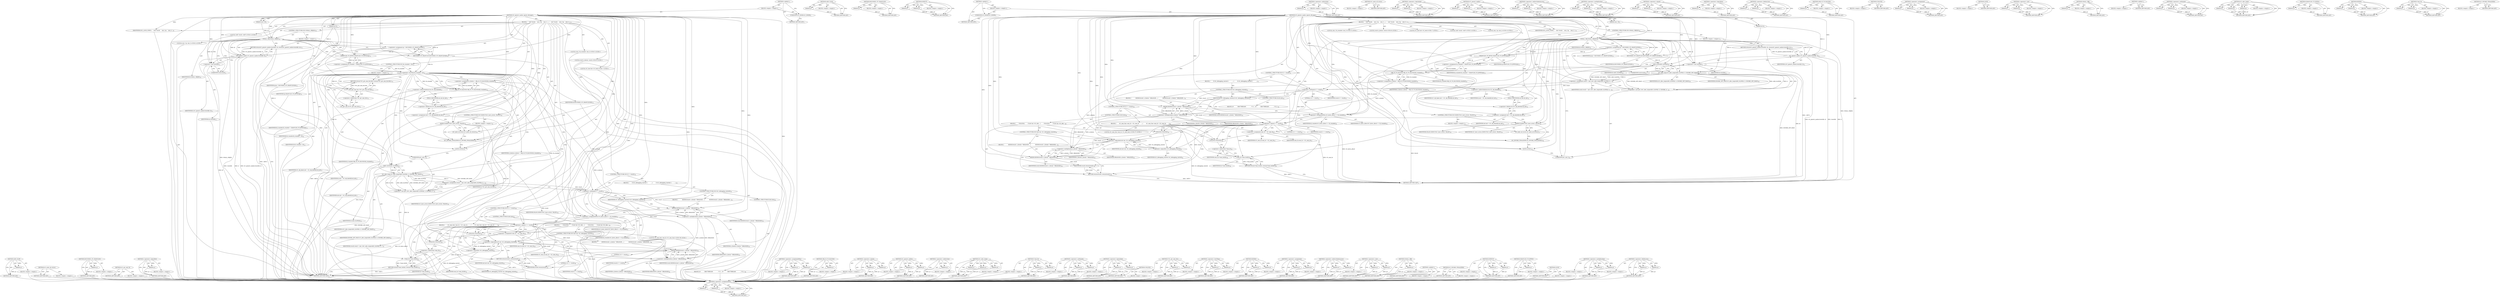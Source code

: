 digraph "&lt;operator&gt;.fieldAccess" {
vulnerable_221 [label=<(METHOD,&lt;operator&gt;.assignmentPlus)>];
vulnerable_222 [label=<(PARAM,p1)>];
vulnerable_223 [label=<(PARAM,p2)>];
vulnerable_224 [label=<(BLOCK,&lt;empty&gt;,&lt;empty&gt;)>];
vulnerable_225 [label=<(METHOD_RETURN,ANY)>];
vulnerable_202 [label=<(METHOD,ADD_SLOP)>];
vulnerable_203 [label=<(PARAM,p1)>];
vulnerable_204 [label=<(BLOCK,&lt;empty&gt;,&lt;empty&gt;)>];
vulnerable_205 [label=<(METHOD_RETURN,ANY)>];
vulnerable_160 [label=<(METHOD,ROUNDED_UP_GRANULES)>];
vulnerable_161 [label=<(PARAM,p1)>];
vulnerable_162 [label=<(BLOCK,&lt;empty&gt;,&lt;empty&gt;)>];
vulnerable_163 [label=<(METHOD_RETURN,ANY)>];
vulnerable_182 [label=<(METHOD,EXPECT)>];
vulnerable_183 [label=<(PARAM,p1)>];
vulnerable_184 [label=<(PARAM,p2)>];
vulnerable_185 [label=<(BLOCK,&lt;empty&gt;,&lt;empty&gt;)>];
vulnerable_186 [label=<(METHOD_RETURN,ANY)>];
vulnerable_6 [label=<(METHOD,&lt;global&gt;)<SUB>1</SUB>>];
vulnerable_7 [label=<(BLOCK,&lt;empty&gt;,&lt;empty&gt;)<SUB>1</SUB>>];
vulnerable_8 [label=<(UNKNOWN,GC_INNER,GC_INNER)<SUB>1</SUB>>];
vulnerable_9 [label=<(METHOD,GC_generic_malloc_ignore_off_page)<SUB>1</SUB>>];
vulnerable_10 [label=<(PARAM,size_t lb)<SUB>1</SUB>>];
vulnerable_11 [label=<(PARAM,int k)<SUB>1</SUB>>];
vulnerable_12 [label=<(BLOCK,{
    void *result;
    size_t lg;
    size_t l...,{
    void *result;
    size_t lg;
    size_t l...)<SUB>2</SUB>>];
vulnerable_13 [label="<(LOCAL,void* result: void*)<SUB>3</SUB>>"];
vulnerable_14 [label="<(LOCAL,size_t lg: size_t)<SUB>4</SUB>>"];
vulnerable_15 [label="<(LOCAL,size_t lb_rounded: size_t)<SUB>5</SUB>>"];
vulnerable_16 [label="<(LOCAL,word n_blocks: word)<SUB>6</SUB>>"];
vulnerable_17 [label="<(LOCAL,GC_bool init: GC_bool)<SUB>7</SUB>>"];
vulnerable_18 [label=<(IDENTIFIER,DCL_LOCK_STATE,{
    void *result;
    size_t lg;
    size_t l...)<SUB>8</SUB>>];
vulnerable_19 [label=<(CONTROL_STRUCTURE,IF,if (SMALL_OBJ(lb)))<SUB>10</SUB>>];
vulnerable_20 [label=<(SMALL_OBJ,SMALL_OBJ(lb))<SUB>10</SUB>>];
vulnerable_21 [label=<(IDENTIFIER,lb,SMALL_OBJ(lb))<SUB>10</SUB>>];
vulnerable_22 [label=<(BLOCK,&lt;empty&gt;,&lt;empty&gt;)<SUB>11</SUB>>];
vulnerable_23 [label=<(RETURN,return(GC_generic_malloc((word)lb, k));,return(GC_generic_malloc((word)lb, k));)<SUB>11</SUB>>];
vulnerable_24 [label=<(GC_generic_malloc,GC_generic_malloc((word)lb, k))<SUB>11</SUB>>];
vulnerable_25 [label=<(&lt;operator&gt;.cast,(word)lb)<SUB>11</SUB>>];
vulnerable_26 [label=<(UNKNOWN,word,word)<SUB>11</SUB>>];
vulnerable_27 [label=<(IDENTIFIER,lb,(word)lb)<SUB>11</SUB>>];
vulnerable_28 [label=<(IDENTIFIER,k,GC_generic_malloc((word)lb, k))<SUB>11</SUB>>];
vulnerable_29 [label=<(&lt;operator&gt;.assignment,lg = ROUNDED_UP_GRANULES(lb))<SUB>12</SUB>>];
vulnerable_30 [label=<(IDENTIFIER,lg,lg = ROUNDED_UP_GRANULES(lb))<SUB>12</SUB>>];
vulnerable_31 [label=<(ROUNDED_UP_GRANULES,ROUNDED_UP_GRANULES(lb))<SUB>12</SUB>>];
vulnerable_32 [label=<(IDENTIFIER,lb,ROUNDED_UP_GRANULES(lb))<SUB>12</SUB>>];
vulnerable_33 [label=<(&lt;operator&gt;.assignment,lb_rounded = GRANULES_TO_BYTES(lg))<SUB>13</SUB>>];
vulnerable_34 [label=<(IDENTIFIER,lb_rounded,lb_rounded = GRANULES_TO_BYTES(lg))<SUB>13</SUB>>];
vulnerable_35 [label=<(GRANULES_TO_BYTES,GRANULES_TO_BYTES(lg))<SUB>13</SUB>>];
vulnerable_36 [label=<(IDENTIFIER,lg,GRANULES_TO_BYTES(lg))<SUB>13</SUB>>];
vulnerable_37 [label=<(&lt;operator&gt;.assignment,n_blocks = OBJ_SZ_TO_BLOCKS(lb_rounded))<SUB>14</SUB>>];
vulnerable_38 [label=<(IDENTIFIER,n_blocks,n_blocks = OBJ_SZ_TO_BLOCKS(lb_rounded))<SUB>14</SUB>>];
vulnerable_39 [label=<(OBJ_SZ_TO_BLOCKS,OBJ_SZ_TO_BLOCKS(lb_rounded))<SUB>14</SUB>>];
vulnerable_40 [label=<(IDENTIFIER,lb_rounded,OBJ_SZ_TO_BLOCKS(lb_rounded))<SUB>14</SUB>>];
vulnerable_41 [label=<(&lt;operator&gt;.assignment,init = GC_obj_kinds[k].ok_init)<SUB>15</SUB>>];
vulnerable_42 [label=<(IDENTIFIER,init,init = GC_obj_kinds[k].ok_init)<SUB>15</SUB>>];
vulnerable_43 [label=<(&lt;operator&gt;.fieldAccess,GC_obj_kinds[k].ok_init)<SUB>15</SUB>>];
vulnerable_44 [label=<(&lt;operator&gt;.indirectIndexAccess,GC_obj_kinds[k])<SUB>15</SUB>>];
vulnerable_45 [label=<(IDENTIFIER,GC_obj_kinds,init = GC_obj_kinds[k].ok_init)<SUB>15</SUB>>];
vulnerable_46 [label=<(IDENTIFIER,k,init = GC_obj_kinds[k].ok_init)<SUB>15</SUB>>];
vulnerable_47 [label=<(FIELD_IDENTIFIER,ok_init,ok_init)<SUB>15</SUB>>];
vulnerable_48 [label=<(CONTROL_STRUCTURE,IF,if (EXPECT(GC_have_errors, FALSE)))<SUB>16</SUB>>];
vulnerable_49 [label=<(EXPECT,EXPECT(GC_have_errors, FALSE))<SUB>16</SUB>>];
vulnerable_50 [label=<(IDENTIFIER,GC_have_errors,EXPECT(GC_have_errors, FALSE))<SUB>16</SUB>>];
vulnerable_51 [label=<(IDENTIFIER,FALSE,EXPECT(GC_have_errors, FALSE))<SUB>16</SUB>>];
vulnerable_52 [label=<(BLOCK,&lt;empty&gt;,&lt;empty&gt;)<SUB>17</SUB>>];
vulnerable_53 [label=<(GC_print_all_errors,GC_print_all_errors())<SUB>17</SUB>>];
vulnerable_54 [label=<(GC_INVOKE_FINALIZERS,GC_INVOKE_FINALIZERS())<SUB>18</SUB>>];
vulnerable_55 [label=<(LOCK,LOCK())<SUB>19</SUB>>];
vulnerable_56 [label=<(&lt;operator&gt;.assignment,result = (ptr_t)GC_alloc_large(ADD_SLOP(lb), k,...)<SUB>20</SUB>>];
vulnerable_57 [label=<(IDENTIFIER,result,result = (ptr_t)GC_alloc_large(ADD_SLOP(lb), k,...)<SUB>20</SUB>>];
vulnerable_58 [label=<(&lt;operator&gt;.cast,(ptr_t)GC_alloc_large(ADD_SLOP(lb), k, IGNORE_O...)<SUB>20</SUB>>];
vulnerable_59 [label=<(UNKNOWN,ptr_t,ptr_t)<SUB>20</SUB>>];
vulnerable_60 [label=<(GC_alloc_large,GC_alloc_large(ADD_SLOP(lb), k, IGNORE_OFF_PAGE))<SUB>20</SUB>>];
vulnerable_61 [label=<(ADD_SLOP,ADD_SLOP(lb))<SUB>20</SUB>>];
vulnerable_62 [label=<(IDENTIFIER,lb,ADD_SLOP(lb))<SUB>20</SUB>>];
vulnerable_63 [label=<(IDENTIFIER,k,GC_alloc_large(ADD_SLOP(lb), k, IGNORE_OFF_PAGE))<SUB>20</SUB>>];
vulnerable_64 [label=<(IDENTIFIER,IGNORE_OFF_PAGE,GC_alloc_large(ADD_SLOP(lb), k, IGNORE_OFF_PAGE))<SUB>20</SUB>>];
vulnerable_65 [label=<(CONTROL_STRUCTURE,IF,if (0 != result))<SUB>21</SUB>>];
vulnerable_66 [label=<(&lt;operator&gt;.notEquals,0 != result)<SUB>21</SUB>>];
vulnerable_67 [label=<(LITERAL,0,0 != result)<SUB>21</SUB>>];
vulnerable_68 [label=<(IDENTIFIER,result,0 != result)<SUB>21</SUB>>];
vulnerable_69 [label=<(BLOCK,{
        if (GC_debugging_started) {
         ...,{
        if (GC_debugging_started) {
         ...)<SUB>21</SUB>>];
vulnerable_70 [label=<(CONTROL_STRUCTURE,IF,if (GC_debugging_started))<SUB>22</SUB>>];
vulnerable_71 [label=<(IDENTIFIER,GC_debugging_started,if (GC_debugging_started))<SUB>22</SUB>>];
vulnerable_72 [label=<(BLOCK,{
            BZERO(result, n_blocks * HBLKSIZE...,{
            BZERO(result, n_blocks * HBLKSIZE...)<SUB>22</SUB>>];
vulnerable_73 [label=<(BZERO,BZERO(result, n_blocks * HBLKSIZE))<SUB>23</SUB>>];
vulnerable_74 [label=<(IDENTIFIER,result,BZERO(result, n_blocks * HBLKSIZE))<SUB>23</SUB>>];
vulnerable_75 [label=<(&lt;operator&gt;.multiplication,n_blocks * HBLKSIZE)<SUB>23</SUB>>];
vulnerable_76 [label=<(IDENTIFIER,n_blocks,n_blocks * HBLKSIZE)<SUB>23</SUB>>];
vulnerable_77 [label=<(IDENTIFIER,HBLKSIZE,n_blocks * HBLKSIZE)<SUB>23</SUB>>];
vulnerable_78 [label=<(CONTROL_STRUCTURE,ELSE,else)<SUB>24</SUB>>];
vulnerable_79 [label=<(BLOCK,{
#           ifdef THREADS
              /* Cl...,{
#           ifdef THREADS
              /* Cl...)<SUB>24</SUB>>];
vulnerable_80 [label=<(&lt;operator&gt;.assignmentPlus,GC_bytes_allocd += lb_rounded)<SUB>35</SUB>>];
vulnerable_81 [label=<(IDENTIFIER,GC_bytes_allocd,GC_bytes_allocd += lb_rounded)<SUB>35</SUB>>];
vulnerable_82 [label=<(IDENTIFIER,lb_rounded,GC_bytes_allocd += lb_rounded)<SUB>35</SUB>>];
vulnerable_83 [label=<(CONTROL_STRUCTURE,IF,if (0 == result))<SUB>36</SUB>>];
vulnerable_84 [label=<(&lt;operator&gt;.equals,0 == result)<SUB>36</SUB>>];
vulnerable_85 [label=<(LITERAL,0,0 == result)<SUB>36</SUB>>];
vulnerable_86 [label=<(IDENTIFIER,result,0 == result)<SUB>36</SUB>>];
vulnerable_87 [label=<(BLOCK,{
        GC_oom_func oom_fn = GC_oom_fn;
     ...,{
        GC_oom_func oom_fn = GC_oom_fn;
     ...)<SUB>36</SUB>>];
vulnerable_88 [label="<(LOCAL,GC_oom_func oom_fn: GC_oom_func)<SUB>37</SUB>>"];
vulnerable_89 [label=<(&lt;operator&gt;.assignment,oom_fn = GC_oom_fn)<SUB>37</SUB>>];
vulnerable_90 [label=<(IDENTIFIER,oom_fn,oom_fn = GC_oom_fn)<SUB>37</SUB>>];
vulnerable_91 [label=<(IDENTIFIER,GC_oom_fn,oom_fn = GC_oom_fn)<SUB>37</SUB>>];
vulnerable_92 [label=<(UNLOCK,UNLOCK())<SUB>38</SUB>>];
vulnerable_93 [label=<(RETURN,return((*oom_fn)(lb));,return((*oom_fn)(lb));)<SUB>39</SUB>>];
vulnerable_94 [label=<(*oom_fn,(*oom_fn)(lb))<SUB>39</SUB>>];
vulnerable_95 [label=<(&lt;operator&gt;.indirection,*oom_fn)<SUB>39</SUB>>];
vulnerable_96 [label=<(IDENTIFIER,oom_fn,(*oom_fn)(lb))<SUB>39</SUB>>];
vulnerable_97 [label=<(IDENTIFIER,lb,(*oom_fn)(lb))<SUB>39</SUB>>];
vulnerable_98 [label=<(CONTROL_STRUCTURE,ELSE,else)<SUB>40</SUB>>];
vulnerable_99 [label=<(BLOCK,{
        UNLOCK();
        if (init &amp;&amp; !GC_deb...,{
        UNLOCK();
        if (init &amp;&amp; !GC_deb...)<SUB>40</SUB>>];
vulnerable_100 [label=<(UNLOCK,UNLOCK())<SUB>41</SUB>>];
vulnerable_101 [label=<(CONTROL_STRUCTURE,IF,if (init &amp;&amp; !GC_debugging_started))<SUB>42</SUB>>];
vulnerable_102 [label=<(&lt;operator&gt;.logicalAnd,init &amp;&amp; !GC_debugging_started)<SUB>42</SUB>>];
vulnerable_103 [label=<(IDENTIFIER,init,init &amp;&amp; !GC_debugging_started)<SUB>42</SUB>>];
vulnerable_104 [label=<(&lt;operator&gt;.logicalNot,!GC_debugging_started)<SUB>42</SUB>>];
vulnerable_105 [label=<(IDENTIFIER,GC_debugging_started,!GC_debugging_started)<SUB>42</SUB>>];
vulnerable_106 [label=<(BLOCK,{
            BZERO(result, n_blocks * HBLKSIZE...,{
            BZERO(result, n_blocks * HBLKSIZE...)<SUB>42</SUB>>];
vulnerable_107 [label=<(BZERO,BZERO(result, n_blocks * HBLKSIZE))<SUB>43</SUB>>];
vulnerable_108 [label=<(IDENTIFIER,result,BZERO(result, n_blocks * HBLKSIZE))<SUB>43</SUB>>];
vulnerable_109 [label=<(&lt;operator&gt;.multiplication,n_blocks * HBLKSIZE)<SUB>43</SUB>>];
vulnerable_110 [label=<(IDENTIFIER,n_blocks,n_blocks * HBLKSIZE)<SUB>43</SUB>>];
vulnerable_111 [label=<(IDENTIFIER,HBLKSIZE,n_blocks * HBLKSIZE)<SUB>43</SUB>>];
vulnerable_112 [label=<(RETURN,return(result);,return(result);)<SUB>45</SUB>>];
vulnerable_113 [label=<(IDENTIFIER,result,return(result);)<SUB>45</SUB>>];
vulnerable_114 [label=<(METHOD_RETURN,void*)<SUB>1</SUB>>];
vulnerable_116 [label=<(METHOD_RETURN,ANY)<SUB>1</SUB>>];
vulnerable_239 [label=<(METHOD,&lt;operator&gt;.indirection)>];
vulnerable_240 [label=<(PARAM,p1)>];
vulnerable_241 [label=<(BLOCK,&lt;empty&gt;,&lt;empty&gt;)>];
vulnerable_242 [label=<(METHOD_RETURN,ANY)>];
vulnerable_187 [label=<(METHOD,GC_print_all_errors)>];
vulnerable_188 [label=<(BLOCK,&lt;empty&gt;,&lt;empty&gt;)>];
vulnerable_189 [label=<(METHOD_RETURN,ANY)>];
vulnerable_243 [label=<(METHOD,&lt;operator&gt;.logicalAnd)>];
vulnerable_244 [label=<(PARAM,p1)>];
vulnerable_245 [label=<(PARAM,p2)>];
vulnerable_246 [label=<(BLOCK,&lt;empty&gt;,&lt;empty&gt;)>];
vulnerable_247 [label=<(METHOD_RETURN,ANY)>];
vulnerable_145 [label=<(METHOD,GC_generic_malloc)>];
vulnerable_146 [label=<(PARAM,p1)>];
vulnerable_147 [label=<(PARAM,p2)>];
vulnerable_148 [label=<(BLOCK,&lt;empty&gt;,&lt;empty&gt;)>];
vulnerable_149 [label=<(METHOD_RETURN,ANY)>];
vulnerable_177 [label=<(METHOD,&lt;operator&gt;.indirectIndexAccess)>];
vulnerable_178 [label=<(PARAM,p1)>];
vulnerable_179 [label=<(PARAM,p2)>];
vulnerable_180 [label=<(BLOCK,&lt;empty&gt;,&lt;empty&gt;)>];
vulnerable_181 [label=<(METHOD_RETURN,ANY)>];
vulnerable_216 [label=<(METHOD,&lt;operator&gt;.multiplication)>];
vulnerable_217 [label=<(PARAM,p1)>];
vulnerable_218 [label=<(PARAM,p2)>];
vulnerable_219 [label=<(BLOCK,&lt;empty&gt;,&lt;empty&gt;)>];
vulnerable_220 [label=<(METHOD_RETURN,ANY)>];
vulnerable_226 [label=<(METHOD,&lt;operator&gt;.equals)>];
vulnerable_227 [label=<(PARAM,p1)>];
vulnerable_228 [label=<(PARAM,p2)>];
vulnerable_229 [label=<(BLOCK,&lt;empty&gt;,&lt;empty&gt;)>];
vulnerable_230 [label=<(METHOD_RETURN,ANY)>];
vulnerable_248 [label=<(METHOD,&lt;operator&gt;.logicalNot)>];
vulnerable_249 [label=<(PARAM,p1)>];
vulnerable_250 [label=<(BLOCK,&lt;empty&gt;,&lt;empty&gt;)>];
vulnerable_251 [label=<(METHOD_RETURN,ANY)>];
vulnerable_172 [label=<(METHOD,&lt;operator&gt;.fieldAccess)>];
vulnerable_173 [label=<(PARAM,p1)>];
vulnerable_174 [label=<(PARAM,p2)>];
vulnerable_175 [label=<(BLOCK,&lt;empty&gt;,&lt;empty&gt;)>];
vulnerable_176 [label=<(METHOD_RETURN,ANY)>];
vulnerable_168 [label=<(METHOD,OBJ_SZ_TO_BLOCKS)>];
vulnerable_169 [label=<(PARAM,p1)>];
vulnerable_170 [label=<(BLOCK,&lt;empty&gt;,&lt;empty&gt;)>];
vulnerable_171 [label=<(METHOD_RETURN,ANY)>];
vulnerable_231 [label=<(METHOD,UNLOCK)>];
vulnerable_232 [label=<(BLOCK,&lt;empty&gt;,&lt;empty&gt;)>];
vulnerable_233 [label=<(METHOD_RETURN,ANY)>];
vulnerable_155 [label=<(METHOD,&lt;operator&gt;.assignment)>];
vulnerable_156 [label=<(PARAM,p1)>];
vulnerable_157 [label=<(PARAM,p2)>];
vulnerable_158 [label=<(BLOCK,&lt;empty&gt;,&lt;empty&gt;)>];
vulnerable_159 [label=<(METHOD_RETURN,ANY)>];
vulnerable_193 [label=<(METHOD,LOCK)>];
vulnerable_194 [label=<(BLOCK,&lt;empty&gt;,&lt;empty&gt;)>];
vulnerable_195 [label=<(METHOD_RETURN,ANY)>];
vulnerable_150 [label=<(METHOD,&lt;operator&gt;.cast)>];
vulnerable_151 [label=<(PARAM,p1)>];
vulnerable_152 [label=<(PARAM,p2)>];
vulnerable_153 [label=<(BLOCK,&lt;empty&gt;,&lt;empty&gt;)>];
vulnerable_154 [label=<(METHOD_RETURN,ANY)>];
vulnerable_141 [label=<(METHOD,SMALL_OBJ)>];
vulnerable_142 [label=<(PARAM,p1)>];
vulnerable_143 [label=<(BLOCK,&lt;empty&gt;,&lt;empty&gt;)>];
vulnerable_144 [label=<(METHOD_RETURN,ANY)>];
vulnerable_135 [label=<(METHOD,&lt;global&gt;)<SUB>1</SUB>>];
vulnerable_136 [label=<(BLOCK,&lt;empty&gt;,&lt;empty&gt;)>];
vulnerable_137 [label=<(METHOD_RETURN,ANY)>];
vulnerable_206 [label=<(METHOD,&lt;operator&gt;.notEquals)>];
vulnerable_207 [label=<(PARAM,p1)>];
vulnerable_208 [label=<(PARAM,p2)>];
vulnerable_209 [label=<(BLOCK,&lt;empty&gt;,&lt;empty&gt;)>];
vulnerable_210 [label=<(METHOD_RETURN,ANY)>];
vulnerable_196 [label=<(METHOD,GC_alloc_large)>];
vulnerable_197 [label=<(PARAM,p1)>];
vulnerable_198 [label=<(PARAM,p2)>];
vulnerable_199 [label=<(PARAM,p3)>];
vulnerable_200 [label=<(BLOCK,&lt;empty&gt;,&lt;empty&gt;)>];
vulnerable_201 [label=<(METHOD_RETURN,ANY)>];
vulnerable_164 [label=<(METHOD,GRANULES_TO_BYTES)>];
vulnerable_165 [label=<(PARAM,p1)>];
vulnerable_166 [label=<(BLOCK,&lt;empty&gt;,&lt;empty&gt;)>];
vulnerable_167 [label=<(METHOD_RETURN,ANY)>];
vulnerable_211 [label=<(METHOD,BZERO)>];
vulnerable_212 [label=<(PARAM,p1)>];
vulnerable_213 [label=<(PARAM,p2)>];
vulnerable_214 [label=<(BLOCK,&lt;empty&gt;,&lt;empty&gt;)>];
vulnerable_215 [label=<(METHOD_RETURN,ANY)>];
vulnerable_234 [label=<(METHOD,*oom_fn)>];
vulnerable_235 [label=<(PARAM,p1)>];
vulnerable_236 [label=<(PARAM,p2)>];
vulnerable_237 [label=<(BLOCK,&lt;empty&gt;,&lt;empty&gt;)>];
vulnerable_238 [label=<(METHOD_RETURN,ANY)>];
vulnerable_190 [label=<(METHOD,GC_INVOKE_FINALIZERS)>];
vulnerable_191 [label=<(BLOCK,&lt;empty&gt;,&lt;empty&gt;)>];
vulnerable_192 [label=<(METHOD_RETURN,ANY)>];
fixed_229 [label=<(METHOD,ADD_SLOP)>];
fixed_230 [label=<(PARAM,p1)>];
fixed_231 [label=<(BLOCK,&lt;empty&gt;,&lt;empty&gt;)>];
fixed_232 [label=<(METHOD_RETURN,ANY)>];
fixed_214 [label=<(METHOD,GC_print_all_errors)>];
fixed_215 [label=<(BLOCK,&lt;empty&gt;,&lt;empty&gt;)>];
fixed_216 [label=<(METHOD_RETURN,ANY)>];
fixed_170 [label=<(METHOD,ROUNDED_UP_GRANULES)>];
fixed_171 [label=<(PARAM,p1)>];
fixed_172 [label=<(BLOCK,&lt;empty&gt;,&lt;empty&gt;)>];
fixed_173 [label=<(METHOD_RETURN,ANY)>];
fixed_192 [label=<(METHOD,GC_get_oom_fn)>];
fixed_193 [label=<(BLOCK,&lt;empty&gt;,&lt;empty&gt;)>];
fixed_194 [label=<(METHOD_RETURN,ANY)>];
fixed_271 [label=<(METHOD,&lt;operator&gt;.logicalNot)>];
fixed_272 [label=<(PARAM,p1)>];
fixed_273 [label=<(BLOCK,&lt;empty&gt;,&lt;empty&gt;)>];
fixed_274 [label=<(METHOD_RETURN,ANY)>];
fixed_6 [label=<(METHOD,&lt;global&gt;)<SUB>1</SUB>>];
fixed_7 [label=<(BLOCK,&lt;empty&gt;,&lt;empty&gt;)<SUB>1</SUB>>];
fixed_8 [label=<(UNKNOWN,GC_INNER,GC_INNER)<SUB>1</SUB>>];
fixed_9 [label=<(METHOD,GC_generic_malloc_ignore_off_page)<SUB>1</SUB>>];
fixed_10 [label=<(PARAM,size_t lb)<SUB>1</SUB>>];
fixed_11 [label=<(PARAM,int k)<SUB>1</SUB>>];
fixed_12 [label=<(BLOCK,{
    void *result;
    size_t lg;
    size_t l...,{
    void *result;
    size_t lg;
    size_t l...)<SUB>2</SUB>>];
fixed_13 [label="<(LOCAL,void* result: void*)<SUB>3</SUB>>"];
fixed_14 [label="<(LOCAL,size_t lg: size_t)<SUB>4</SUB>>"];
fixed_15 [label="<(LOCAL,size_t lb_rounded: size_t)<SUB>5</SUB>>"];
fixed_16 [label="<(LOCAL,word n_blocks: word)<SUB>6</SUB>>"];
fixed_17 [label="<(LOCAL,GC_bool init: GC_bool)<SUB>7</SUB>>"];
fixed_18 [label=<(IDENTIFIER,DCL_LOCK_STATE,{
    void *result;
    size_t lg;
    size_t l...)<SUB>8</SUB>>];
fixed_19 [label=<(CONTROL_STRUCTURE,IF,if (SMALL_OBJ(lb)))<SUB>10</SUB>>];
fixed_20 [label=<(SMALL_OBJ,SMALL_OBJ(lb))<SUB>10</SUB>>];
fixed_21 [label=<(IDENTIFIER,lb,SMALL_OBJ(lb))<SUB>10</SUB>>];
fixed_22 [label=<(BLOCK,&lt;empty&gt;,&lt;empty&gt;)<SUB>11</SUB>>];
fixed_23 [label=<(RETURN,return(GC_generic_malloc((word)lb, k));,return(GC_generic_malloc((word)lb, k));)<SUB>11</SUB>>];
fixed_24 [label=<(GC_generic_malloc,GC_generic_malloc((word)lb, k))<SUB>11</SUB>>];
fixed_25 [label=<(&lt;operator&gt;.cast,(word)lb)<SUB>11</SUB>>];
fixed_26 [label=<(UNKNOWN,word,word)<SUB>11</SUB>>];
fixed_27 [label=<(IDENTIFIER,lb,(word)lb)<SUB>11</SUB>>];
fixed_28 [label=<(IDENTIFIER,k,GC_generic_malloc((word)lb, k))<SUB>11</SUB>>];
fixed_29 [label=<(&lt;operator&gt;.assignment,lg = ROUNDED_UP_GRANULES(lb))<SUB>12</SUB>>];
fixed_30 [label=<(IDENTIFIER,lg,lg = ROUNDED_UP_GRANULES(lb))<SUB>12</SUB>>];
fixed_31 [label=<(ROUNDED_UP_GRANULES,ROUNDED_UP_GRANULES(lb))<SUB>12</SUB>>];
fixed_32 [label=<(IDENTIFIER,lb,ROUNDED_UP_GRANULES(lb))<SUB>12</SUB>>];
fixed_33 [label=<(&lt;operator&gt;.assignment,lb_rounded = GRANULES_TO_BYTES(lg))<SUB>13</SUB>>];
fixed_34 [label=<(IDENTIFIER,lb_rounded,lb_rounded = GRANULES_TO_BYTES(lg))<SUB>13</SUB>>];
fixed_35 [label=<(GRANULES_TO_BYTES,GRANULES_TO_BYTES(lg))<SUB>13</SUB>>];
fixed_36 [label=<(IDENTIFIER,lg,GRANULES_TO_BYTES(lg))<SUB>13</SUB>>];
fixed_37 [label=<(CONTROL_STRUCTURE,IF,if (lb_rounded &lt; lb))<SUB>14</SUB>>];
fixed_38 [label=<(&lt;operator&gt;.lessThan,lb_rounded &lt; lb)<SUB>14</SUB>>];
fixed_39 [label=<(IDENTIFIER,lb_rounded,lb_rounded &lt; lb)<SUB>14</SUB>>];
fixed_40 [label=<(IDENTIFIER,lb,lb_rounded &lt; lb)<SUB>14</SUB>>];
fixed_41 [label=<(BLOCK,&lt;empty&gt;,&lt;empty&gt;)<SUB>15</SUB>>];
fixed_42 [label=<(RETURN,return((*GC_get_oom_fn())(lb));,return((*GC_get_oom_fn())(lb));)<SUB>15</SUB>>];
fixed_43 [label=<(*GC_get_oom_fn(),(*GC_get_oom_fn())(lb))<SUB>15</SUB>>];
fixed_44 [label=<(&lt;operator&gt;.indirection,*GC_get_oom_fn())<SUB>15</SUB>>];
fixed_45 [label=<(GC_get_oom_fn,GC_get_oom_fn())<SUB>15</SUB>>];
fixed_46 [label=<(IDENTIFIER,lb,(*GC_get_oom_fn())(lb))<SUB>15</SUB>>];
fixed_47 [label=<(&lt;operator&gt;.assignment,n_blocks = OBJ_SZ_TO_BLOCKS(lb_rounded))<SUB>16</SUB>>];
fixed_48 [label=<(IDENTIFIER,n_blocks,n_blocks = OBJ_SZ_TO_BLOCKS(lb_rounded))<SUB>16</SUB>>];
fixed_49 [label=<(OBJ_SZ_TO_BLOCKS,OBJ_SZ_TO_BLOCKS(lb_rounded))<SUB>16</SUB>>];
fixed_50 [label=<(IDENTIFIER,lb_rounded,OBJ_SZ_TO_BLOCKS(lb_rounded))<SUB>16</SUB>>];
fixed_51 [label=<(&lt;operator&gt;.assignment,init = GC_obj_kinds[k].ok_init)<SUB>17</SUB>>];
fixed_52 [label=<(IDENTIFIER,init,init = GC_obj_kinds[k].ok_init)<SUB>17</SUB>>];
fixed_53 [label=<(&lt;operator&gt;.fieldAccess,GC_obj_kinds[k].ok_init)<SUB>17</SUB>>];
fixed_54 [label=<(&lt;operator&gt;.indirectIndexAccess,GC_obj_kinds[k])<SUB>17</SUB>>];
fixed_55 [label=<(IDENTIFIER,GC_obj_kinds,init = GC_obj_kinds[k].ok_init)<SUB>17</SUB>>];
fixed_56 [label=<(IDENTIFIER,k,init = GC_obj_kinds[k].ok_init)<SUB>17</SUB>>];
fixed_57 [label=<(FIELD_IDENTIFIER,ok_init,ok_init)<SUB>17</SUB>>];
fixed_58 [label=<(CONTROL_STRUCTURE,IF,if (EXPECT(GC_have_errors, FALSE)))<SUB>18</SUB>>];
fixed_59 [label=<(EXPECT,EXPECT(GC_have_errors, FALSE))<SUB>18</SUB>>];
fixed_60 [label=<(IDENTIFIER,GC_have_errors,EXPECT(GC_have_errors, FALSE))<SUB>18</SUB>>];
fixed_61 [label=<(IDENTIFIER,FALSE,EXPECT(GC_have_errors, FALSE))<SUB>18</SUB>>];
fixed_62 [label=<(BLOCK,&lt;empty&gt;,&lt;empty&gt;)<SUB>19</SUB>>];
fixed_63 [label=<(GC_print_all_errors,GC_print_all_errors())<SUB>19</SUB>>];
fixed_64 [label=<(GC_INVOKE_FINALIZERS,GC_INVOKE_FINALIZERS())<SUB>20</SUB>>];
fixed_65 [label=<(LOCK,LOCK())<SUB>21</SUB>>];
fixed_66 [label=<(&lt;operator&gt;.assignment,result = (ptr_t)GC_alloc_large(ADD_SLOP(lb), k,...)<SUB>22</SUB>>];
fixed_67 [label=<(IDENTIFIER,result,result = (ptr_t)GC_alloc_large(ADD_SLOP(lb), k,...)<SUB>22</SUB>>];
fixed_68 [label=<(&lt;operator&gt;.cast,(ptr_t)GC_alloc_large(ADD_SLOP(lb), k, IGNORE_O...)<SUB>22</SUB>>];
fixed_69 [label=<(UNKNOWN,ptr_t,ptr_t)<SUB>22</SUB>>];
fixed_70 [label=<(GC_alloc_large,GC_alloc_large(ADD_SLOP(lb), k, IGNORE_OFF_PAGE))<SUB>22</SUB>>];
fixed_71 [label=<(ADD_SLOP,ADD_SLOP(lb))<SUB>22</SUB>>];
fixed_72 [label=<(IDENTIFIER,lb,ADD_SLOP(lb))<SUB>22</SUB>>];
fixed_73 [label=<(IDENTIFIER,k,GC_alloc_large(ADD_SLOP(lb), k, IGNORE_OFF_PAGE))<SUB>22</SUB>>];
fixed_74 [label=<(IDENTIFIER,IGNORE_OFF_PAGE,GC_alloc_large(ADD_SLOP(lb), k, IGNORE_OFF_PAGE))<SUB>22</SUB>>];
fixed_75 [label=<(CONTROL_STRUCTURE,IF,if (0 != result))<SUB>23</SUB>>];
fixed_76 [label=<(&lt;operator&gt;.notEquals,0 != result)<SUB>23</SUB>>];
fixed_77 [label=<(LITERAL,0,0 != result)<SUB>23</SUB>>];
fixed_78 [label=<(IDENTIFIER,result,0 != result)<SUB>23</SUB>>];
fixed_79 [label=<(BLOCK,{
        if (GC_debugging_started) {
         ...,{
        if (GC_debugging_started) {
         ...)<SUB>23</SUB>>];
fixed_80 [label=<(CONTROL_STRUCTURE,IF,if (GC_debugging_started))<SUB>24</SUB>>];
fixed_81 [label=<(IDENTIFIER,GC_debugging_started,if (GC_debugging_started))<SUB>24</SUB>>];
fixed_82 [label=<(BLOCK,{
            BZERO(result, n_blocks * HBLKSIZE...,{
            BZERO(result, n_blocks * HBLKSIZE...)<SUB>24</SUB>>];
fixed_83 [label=<(BZERO,BZERO(result, n_blocks * HBLKSIZE))<SUB>25</SUB>>];
fixed_84 [label=<(IDENTIFIER,result,BZERO(result, n_blocks * HBLKSIZE))<SUB>25</SUB>>];
fixed_85 [label=<(&lt;operator&gt;.multiplication,n_blocks * HBLKSIZE)<SUB>25</SUB>>];
fixed_86 [label=<(IDENTIFIER,n_blocks,n_blocks * HBLKSIZE)<SUB>25</SUB>>];
fixed_87 [label=<(IDENTIFIER,HBLKSIZE,n_blocks * HBLKSIZE)<SUB>25</SUB>>];
fixed_88 [label=<(CONTROL_STRUCTURE,ELSE,else)<SUB>26</SUB>>];
fixed_89 [label=<(BLOCK,{
#           ifdef THREADS
              /* Cl...,{
#           ifdef THREADS
              /* Cl...)<SUB>26</SUB>>];
fixed_90 [label=<(&lt;operator&gt;.assignmentPlus,GC_bytes_allocd += lb_rounded)<SUB>37</SUB>>];
fixed_91 [label=<(IDENTIFIER,GC_bytes_allocd,GC_bytes_allocd += lb_rounded)<SUB>37</SUB>>];
fixed_92 [label=<(IDENTIFIER,lb_rounded,GC_bytes_allocd += lb_rounded)<SUB>37</SUB>>];
fixed_93 [label=<(CONTROL_STRUCTURE,IF,if (0 == result))<SUB>38</SUB>>];
fixed_94 [label=<(&lt;operator&gt;.equals,0 == result)<SUB>38</SUB>>];
fixed_95 [label=<(LITERAL,0,0 == result)<SUB>38</SUB>>];
fixed_96 [label=<(IDENTIFIER,result,0 == result)<SUB>38</SUB>>];
fixed_97 [label=<(BLOCK,{
        GC_oom_func oom_fn = GC_oom_fn;
     ...,{
        GC_oom_func oom_fn = GC_oom_fn;
     ...)<SUB>38</SUB>>];
fixed_98 [label="<(LOCAL,GC_oom_func oom_fn: GC_oom_func)<SUB>39</SUB>>"];
fixed_99 [label=<(&lt;operator&gt;.assignment,oom_fn = GC_oom_fn)<SUB>39</SUB>>];
fixed_100 [label=<(IDENTIFIER,oom_fn,oom_fn = GC_oom_fn)<SUB>39</SUB>>];
fixed_101 [label=<(IDENTIFIER,GC_oom_fn,oom_fn = GC_oom_fn)<SUB>39</SUB>>];
fixed_102 [label=<(UNLOCK,UNLOCK())<SUB>40</SUB>>];
fixed_103 [label=<(RETURN,return((*oom_fn)(lb));,return((*oom_fn)(lb));)<SUB>41</SUB>>];
fixed_104 [label=<(*oom_fn,(*oom_fn)(lb))<SUB>41</SUB>>];
fixed_105 [label=<(&lt;operator&gt;.indirection,*oom_fn)<SUB>41</SUB>>];
fixed_106 [label=<(IDENTIFIER,oom_fn,(*oom_fn)(lb))<SUB>41</SUB>>];
fixed_107 [label=<(IDENTIFIER,lb,(*oom_fn)(lb))<SUB>41</SUB>>];
fixed_108 [label=<(CONTROL_STRUCTURE,ELSE,else)<SUB>42</SUB>>];
fixed_109 [label=<(BLOCK,{
        UNLOCK();
        if (init &amp;&amp; !GC_deb...,{
        UNLOCK();
        if (init &amp;&amp; !GC_deb...)<SUB>42</SUB>>];
fixed_110 [label=<(UNLOCK,UNLOCK())<SUB>43</SUB>>];
fixed_111 [label=<(CONTROL_STRUCTURE,IF,if (init &amp;&amp; !GC_debugging_started))<SUB>44</SUB>>];
fixed_112 [label=<(&lt;operator&gt;.logicalAnd,init &amp;&amp; !GC_debugging_started)<SUB>44</SUB>>];
fixed_113 [label=<(IDENTIFIER,init,init &amp;&amp; !GC_debugging_started)<SUB>44</SUB>>];
fixed_114 [label=<(&lt;operator&gt;.logicalNot,!GC_debugging_started)<SUB>44</SUB>>];
fixed_115 [label=<(IDENTIFIER,GC_debugging_started,!GC_debugging_started)<SUB>44</SUB>>];
fixed_116 [label=<(BLOCK,{
            BZERO(result, n_blocks * HBLKSIZE...,{
            BZERO(result, n_blocks * HBLKSIZE...)<SUB>44</SUB>>];
fixed_117 [label=<(BZERO,BZERO(result, n_blocks * HBLKSIZE))<SUB>45</SUB>>];
fixed_118 [label=<(IDENTIFIER,result,BZERO(result, n_blocks * HBLKSIZE))<SUB>45</SUB>>];
fixed_119 [label=<(&lt;operator&gt;.multiplication,n_blocks * HBLKSIZE)<SUB>45</SUB>>];
fixed_120 [label=<(IDENTIFIER,n_blocks,n_blocks * HBLKSIZE)<SUB>45</SUB>>];
fixed_121 [label=<(IDENTIFIER,HBLKSIZE,n_blocks * HBLKSIZE)<SUB>45</SUB>>];
fixed_122 [label=<(RETURN,return(result);,return(result);)<SUB>47</SUB>>];
fixed_123 [label=<(IDENTIFIER,result,return(result);)<SUB>47</SUB>>];
fixed_124 [label=<(METHOD_RETURN,void*)<SUB>1</SUB>>];
fixed_126 [label=<(METHOD_RETURN,ANY)<SUB>1</SUB>>];
fixed_248 [label=<(METHOD,&lt;operator&gt;.assignmentPlus)>];
fixed_249 [label=<(PARAM,p1)>];
fixed_250 [label=<(PARAM,p2)>];
fixed_251 [label=<(BLOCK,&lt;empty&gt;,&lt;empty&gt;)>];
fixed_252 [label=<(METHOD_RETURN,ANY)>];
fixed_195 [label=<(METHOD,OBJ_SZ_TO_BLOCKS)>];
fixed_196 [label=<(PARAM,p1)>];
fixed_197 [label=<(BLOCK,&lt;empty&gt;,&lt;empty&gt;)>];
fixed_198 [label=<(METHOD_RETURN,ANY)>];
fixed_253 [label=<(METHOD,&lt;operator&gt;.equals)>];
fixed_254 [label=<(PARAM,p1)>];
fixed_255 [label=<(PARAM,p2)>];
fixed_256 [label=<(BLOCK,&lt;empty&gt;,&lt;empty&gt;)>];
fixed_257 [label=<(METHOD_RETURN,ANY)>];
fixed_155 [label=<(METHOD,GC_generic_malloc)>];
fixed_156 [label=<(PARAM,p1)>];
fixed_157 [label=<(PARAM,p2)>];
fixed_158 [label=<(BLOCK,&lt;empty&gt;,&lt;empty&gt;)>];
fixed_159 [label=<(METHOD_RETURN,ANY)>];
fixed_188 [label=<(METHOD,&lt;operator&gt;.indirection)>];
fixed_189 [label=<(PARAM,p1)>];
fixed_190 [label=<(BLOCK,&lt;empty&gt;,&lt;empty&gt;)>];
fixed_191 [label=<(METHOD_RETURN,ANY)>];
fixed_223 [label=<(METHOD,GC_alloc_large)>];
fixed_224 [label=<(PARAM,p1)>];
fixed_225 [label=<(PARAM,p2)>];
fixed_226 [label=<(PARAM,p3)>];
fixed_227 [label=<(BLOCK,&lt;empty&gt;,&lt;empty&gt;)>];
fixed_228 [label=<(METHOD_RETURN,ANY)>];
fixed_261 [label=<(METHOD,*oom_fn)>];
fixed_262 [label=<(PARAM,p1)>];
fixed_263 [label=<(PARAM,p2)>];
fixed_264 [label=<(BLOCK,&lt;empty&gt;,&lt;empty&gt;)>];
fixed_265 [label=<(METHOD_RETURN,ANY)>];
fixed_233 [label=<(METHOD,&lt;operator&gt;.notEquals)>];
fixed_234 [label=<(PARAM,p1)>];
fixed_235 [label=<(PARAM,p2)>];
fixed_236 [label=<(BLOCK,&lt;empty&gt;,&lt;empty&gt;)>];
fixed_237 [label=<(METHOD_RETURN,ANY)>];
fixed_266 [label=<(METHOD,&lt;operator&gt;.logicalAnd)>];
fixed_267 [label=<(PARAM,p1)>];
fixed_268 [label=<(PARAM,p2)>];
fixed_269 [label=<(BLOCK,&lt;empty&gt;,&lt;empty&gt;)>];
fixed_270 [label=<(METHOD_RETURN,ANY)>];
fixed_258 [label=<(METHOD,UNLOCK)>];
fixed_259 [label=<(BLOCK,&lt;empty&gt;,&lt;empty&gt;)>];
fixed_260 [label=<(METHOD_RETURN,ANY)>];
fixed_183 [label=<(METHOD,*GC_get_oom_fn())>];
fixed_184 [label=<(PARAM,p1)>];
fixed_185 [label=<(PARAM,p2)>];
fixed_186 [label=<(BLOCK,&lt;empty&gt;,&lt;empty&gt;)>];
fixed_187 [label=<(METHOD_RETURN,ANY)>];
fixed_178 [label=<(METHOD,&lt;operator&gt;.lessThan)>];
fixed_179 [label=<(PARAM,p1)>];
fixed_180 [label=<(PARAM,p2)>];
fixed_181 [label=<(BLOCK,&lt;empty&gt;,&lt;empty&gt;)>];
fixed_182 [label=<(METHOD_RETURN,ANY)>];
fixed_238 [label=<(METHOD,BZERO)>];
fixed_239 [label=<(PARAM,p1)>];
fixed_240 [label=<(PARAM,p2)>];
fixed_241 [label=<(BLOCK,&lt;empty&gt;,&lt;empty&gt;)>];
fixed_242 [label=<(METHOD_RETURN,ANY)>];
fixed_165 [label=<(METHOD,&lt;operator&gt;.assignment)>];
fixed_166 [label=<(PARAM,p1)>];
fixed_167 [label=<(PARAM,p2)>];
fixed_168 [label=<(BLOCK,&lt;empty&gt;,&lt;empty&gt;)>];
fixed_169 [label=<(METHOD_RETURN,ANY)>];
fixed_204 [label=<(METHOD,&lt;operator&gt;.indirectIndexAccess)>];
fixed_205 [label=<(PARAM,p1)>];
fixed_206 [label=<(PARAM,p2)>];
fixed_207 [label=<(BLOCK,&lt;empty&gt;,&lt;empty&gt;)>];
fixed_208 [label=<(METHOD_RETURN,ANY)>];
fixed_160 [label=<(METHOD,&lt;operator&gt;.cast)>];
fixed_161 [label=<(PARAM,p1)>];
fixed_162 [label=<(PARAM,p2)>];
fixed_163 [label=<(BLOCK,&lt;empty&gt;,&lt;empty&gt;)>];
fixed_164 [label=<(METHOD_RETURN,ANY)>];
fixed_151 [label=<(METHOD,SMALL_OBJ)>];
fixed_152 [label=<(PARAM,p1)>];
fixed_153 [label=<(BLOCK,&lt;empty&gt;,&lt;empty&gt;)>];
fixed_154 [label=<(METHOD_RETURN,ANY)>];
fixed_145 [label=<(METHOD,&lt;global&gt;)<SUB>1</SUB>>];
fixed_146 [label=<(BLOCK,&lt;empty&gt;,&lt;empty&gt;)>];
fixed_147 [label=<(METHOD_RETURN,ANY)>];
fixed_217 [label=<(METHOD,GC_INVOKE_FINALIZERS)>];
fixed_218 [label=<(BLOCK,&lt;empty&gt;,&lt;empty&gt;)>];
fixed_219 [label=<(METHOD_RETURN,ANY)>];
fixed_209 [label=<(METHOD,EXPECT)>];
fixed_210 [label=<(PARAM,p1)>];
fixed_211 [label=<(PARAM,p2)>];
fixed_212 [label=<(BLOCK,&lt;empty&gt;,&lt;empty&gt;)>];
fixed_213 [label=<(METHOD_RETURN,ANY)>];
fixed_174 [label=<(METHOD,GRANULES_TO_BYTES)>];
fixed_175 [label=<(PARAM,p1)>];
fixed_176 [label=<(BLOCK,&lt;empty&gt;,&lt;empty&gt;)>];
fixed_177 [label=<(METHOD_RETURN,ANY)>];
fixed_220 [label=<(METHOD,LOCK)>];
fixed_221 [label=<(BLOCK,&lt;empty&gt;,&lt;empty&gt;)>];
fixed_222 [label=<(METHOD_RETURN,ANY)>];
fixed_243 [label=<(METHOD,&lt;operator&gt;.multiplication)>];
fixed_244 [label=<(PARAM,p1)>];
fixed_245 [label=<(PARAM,p2)>];
fixed_246 [label=<(BLOCK,&lt;empty&gt;,&lt;empty&gt;)>];
fixed_247 [label=<(METHOD_RETURN,ANY)>];
fixed_199 [label=<(METHOD,&lt;operator&gt;.fieldAccess)>];
fixed_200 [label=<(PARAM,p1)>];
fixed_201 [label=<(PARAM,p2)>];
fixed_202 [label=<(BLOCK,&lt;empty&gt;,&lt;empty&gt;)>];
fixed_203 [label=<(METHOD_RETURN,ANY)>];
vulnerable_221 -> vulnerable_222  [key=0, label="AST: "];
vulnerable_221 -> vulnerable_222  [key=1, label="DDG: "];
vulnerable_221 -> vulnerable_224  [key=0, label="AST: "];
vulnerable_221 -> vulnerable_223  [key=0, label="AST: "];
vulnerable_221 -> vulnerable_223  [key=1, label="DDG: "];
vulnerable_221 -> vulnerable_225  [key=0, label="AST: "];
vulnerable_221 -> vulnerable_225  [key=1, label="CFG: "];
vulnerable_222 -> vulnerable_225  [key=0, label="DDG: p1"];
vulnerable_223 -> vulnerable_225  [key=0, label="DDG: p2"];
vulnerable_202 -> vulnerable_203  [key=0, label="AST: "];
vulnerable_202 -> vulnerable_203  [key=1, label="DDG: "];
vulnerable_202 -> vulnerable_204  [key=0, label="AST: "];
vulnerable_202 -> vulnerable_205  [key=0, label="AST: "];
vulnerable_202 -> vulnerable_205  [key=1, label="CFG: "];
vulnerable_203 -> vulnerable_205  [key=0, label="DDG: p1"];
vulnerable_160 -> vulnerable_161  [key=0, label="AST: "];
vulnerable_160 -> vulnerable_161  [key=1, label="DDG: "];
vulnerable_160 -> vulnerable_162  [key=0, label="AST: "];
vulnerable_160 -> vulnerable_163  [key=0, label="AST: "];
vulnerable_160 -> vulnerable_163  [key=1, label="CFG: "];
vulnerable_161 -> vulnerable_163  [key=0, label="DDG: p1"];
vulnerable_182 -> vulnerable_183  [key=0, label="AST: "];
vulnerable_182 -> vulnerable_183  [key=1, label="DDG: "];
vulnerable_182 -> vulnerable_185  [key=0, label="AST: "];
vulnerable_182 -> vulnerable_184  [key=0, label="AST: "];
vulnerable_182 -> vulnerable_184  [key=1, label="DDG: "];
vulnerable_182 -> vulnerable_186  [key=0, label="AST: "];
vulnerable_182 -> vulnerable_186  [key=1, label="CFG: "];
vulnerable_183 -> vulnerable_186  [key=0, label="DDG: p1"];
vulnerable_184 -> vulnerable_186  [key=0, label="DDG: p2"];
vulnerable_6 -> vulnerable_7  [key=0, label="AST: "];
vulnerable_6 -> vulnerable_116  [key=0, label="AST: "];
vulnerable_6 -> vulnerable_8  [key=0, label="CFG: "];
vulnerable_7 -> vulnerable_8  [key=0, label="AST: "];
vulnerable_7 -> vulnerable_9  [key=0, label="AST: "];
vulnerable_8 -> vulnerable_116  [key=0, label="CFG: "];
vulnerable_9 -> vulnerable_10  [key=0, label="AST: "];
vulnerable_9 -> vulnerable_10  [key=1, label="DDG: "];
vulnerable_9 -> vulnerable_11  [key=0, label="AST: "];
vulnerable_9 -> vulnerable_11  [key=1, label="DDG: "];
vulnerable_9 -> vulnerable_12  [key=0, label="AST: "];
vulnerable_9 -> vulnerable_114  [key=0, label="AST: "];
vulnerable_9 -> vulnerable_20  [key=0, label="CFG: "];
vulnerable_9 -> vulnerable_20  [key=1, label="DDG: "];
vulnerable_9 -> vulnerable_18  [key=0, label="DDG: "];
vulnerable_9 -> vulnerable_54  [key=0, label="DDG: "];
vulnerable_9 -> vulnerable_55  [key=0, label="DDG: "];
vulnerable_9 -> vulnerable_80  [key=0, label="DDG: "];
vulnerable_9 -> vulnerable_31  [key=0, label="DDG: "];
vulnerable_9 -> vulnerable_35  [key=0, label="DDG: "];
vulnerable_9 -> vulnerable_39  [key=0, label="DDG: "];
vulnerable_9 -> vulnerable_49  [key=0, label="DDG: "];
vulnerable_9 -> vulnerable_53  [key=0, label="DDG: "];
vulnerable_9 -> vulnerable_66  [key=0, label="DDG: "];
vulnerable_9 -> vulnerable_84  [key=0, label="DDG: "];
vulnerable_9 -> vulnerable_89  [key=0, label="DDG: "];
vulnerable_9 -> vulnerable_92  [key=0, label="DDG: "];
vulnerable_9 -> vulnerable_60  [key=0, label="DDG: "];
vulnerable_9 -> vulnerable_71  [key=0, label="DDG: "];
vulnerable_9 -> vulnerable_100  [key=0, label="DDG: "];
vulnerable_9 -> vulnerable_24  [key=0, label="DDG: "];
vulnerable_9 -> vulnerable_61  [key=0, label="DDG: "];
vulnerable_9 -> vulnerable_94  [key=0, label="DDG: "];
vulnerable_9 -> vulnerable_113  [key=0, label="DDG: "];
vulnerable_9 -> vulnerable_25  [key=0, label="DDG: "];
vulnerable_9 -> vulnerable_73  [key=0, label="DDG: "];
vulnerable_9 -> vulnerable_102  [key=0, label="DDG: "];
vulnerable_9 -> vulnerable_75  [key=0, label="DDG: "];
vulnerable_9 -> vulnerable_104  [key=0, label="DDG: "];
vulnerable_9 -> vulnerable_107  [key=0, label="DDG: "];
vulnerable_9 -> vulnerable_109  [key=0, label="DDG: "];
vulnerable_10 -> vulnerable_20  [key=0, label="DDG: lb"];
vulnerable_11 -> vulnerable_60  [key=0, label="DDG: k"];
vulnerable_11 -> vulnerable_24  [key=0, label="DDG: k"];
vulnerable_12 -> vulnerable_13  [key=0, label="AST: "];
vulnerable_12 -> vulnerable_14  [key=0, label="AST: "];
vulnerable_12 -> vulnerable_15  [key=0, label="AST: "];
vulnerable_12 -> vulnerable_16  [key=0, label="AST: "];
vulnerable_12 -> vulnerable_17  [key=0, label="AST: "];
vulnerable_12 -> vulnerable_18  [key=0, label="AST: "];
vulnerable_12 -> vulnerable_19  [key=0, label="AST: "];
vulnerable_12 -> vulnerable_29  [key=0, label="AST: "];
vulnerable_12 -> vulnerable_33  [key=0, label="AST: "];
vulnerable_12 -> vulnerable_37  [key=0, label="AST: "];
vulnerable_12 -> vulnerable_41  [key=0, label="AST: "];
vulnerable_12 -> vulnerable_48  [key=0, label="AST: "];
vulnerable_12 -> vulnerable_54  [key=0, label="AST: "];
vulnerable_12 -> vulnerable_55  [key=0, label="AST: "];
vulnerable_12 -> vulnerable_56  [key=0, label="AST: "];
vulnerable_12 -> vulnerable_65  [key=0, label="AST: "];
vulnerable_12 -> vulnerable_80  [key=0, label="AST: "];
vulnerable_12 -> vulnerable_83  [key=0, label="AST: "];
vulnerable_19 -> vulnerable_20  [key=0, label="AST: "];
vulnerable_19 -> vulnerable_22  [key=0, label="AST: "];
vulnerable_20 -> vulnerable_21  [key=0, label="AST: "];
vulnerable_20 -> vulnerable_26  [key=0, label="CFG: "];
vulnerable_20 -> vulnerable_26  [key=1, label="CDG: "];
vulnerable_20 -> vulnerable_31  [key=0, label="CFG: "];
vulnerable_20 -> vulnerable_31  [key=1, label="DDG: lb"];
vulnerable_20 -> vulnerable_31  [key=2, label="CDG: "];
vulnerable_20 -> vulnerable_114  [key=0, label="DDG: SMALL_OBJ(lb)"];
vulnerable_20 -> vulnerable_24  [key=0, label="DDG: lb"];
vulnerable_20 -> vulnerable_24  [key=1, label="CDG: "];
vulnerable_20 -> vulnerable_25  [key=0, label="DDG: lb"];
vulnerable_20 -> vulnerable_25  [key=1, label="CDG: "];
vulnerable_20 -> vulnerable_47  [key=0, label="CDG: "];
vulnerable_20 -> vulnerable_49  [key=0, label="CDG: "];
vulnerable_20 -> vulnerable_60  [key=0, label="CDG: "];
vulnerable_20 -> vulnerable_66  [key=0, label="CDG: "];
vulnerable_20 -> vulnerable_37  [key=0, label="CDG: "];
vulnerable_20 -> vulnerable_84  [key=0, label="CDG: "];
vulnerable_20 -> vulnerable_56  [key=0, label="CDG: "];
vulnerable_20 -> vulnerable_29  [key=0, label="CDG: "];
vulnerable_20 -> vulnerable_59  [key=0, label="CDG: "];
vulnerable_20 -> vulnerable_44  [key=0, label="CDG: "];
vulnerable_20 -> vulnerable_35  [key=0, label="CDG: "];
vulnerable_20 -> vulnerable_54  [key=0, label="CDG: "];
vulnerable_20 -> vulnerable_43  [key=0, label="CDG: "];
vulnerable_20 -> vulnerable_80  [key=0, label="CDG: "];
vulnerable_20 -> vulnerable_58  [key=0, label="CDG: "];
vulnerable_20 -> vulnerable_33  [key=0, label="CDG: "];
vulnerable_20 -> vulnerable_61  [key=0, label="CDG: "];
vulnerable_20 -> vulnerable_23  [key=0, label="CDG: "];
vulnerable_20 -> vulnerable_41  [key=0, label="CDG: "];
vulnerable_20 -> vulnerable_55  [key=0, label="CDG: "];
vulnerable_20 -> vulnerable_39  [key=0, label="CDG: "];
vulnerable_22 -> vulnerable_23  [key=0, label="AST: "];
vulnerable_23 -> vulnerable_24  [key=0, label="AST: "];
vulnerable_23 -> vulnerable_114  [key=0, label="CFG: "];
vulnerable_23 -> vulnerable_114  [key=1, label="DDG: &lt;RET&gt;"];
vulnerable_24 -> vulnerable_25  [key=0, label="AST: "];
vulnerable_24 -> vulnerable_28  [key=0, label="AST: "];
vulnerable_24 -> vulnerable_23  [key=0, label="CFG: "];
vulnerable_24 -> vulnerable_23  [key=1, label="DDG: GC_generic_malloc((word)lb, k)"];
vulnerable_24 -> vulnerable_114  [key=0, label="DDG: (word)lb"];
vulnerable_24 -> vulnerable_114  [key=1, label="DDG: k"];
vulnerable_24 -> vulnerable_114  [key=2, label="DDG: GC_generic_malloc((word)lb, k)"];
vulnerable_25 -> vulnerable_26  [key=0, label="AST: "];
vulnerable_25 -> vulnerable_27  [key=0, label="AST: "];
vulnerable_25 -> vulnerable_24  [key=0, label="CFG: "];
vulnerable_25 -> vulnerable_114  [key=0, label="DDG: lb"];
vulnerable_26 -> vulnerable_25  [key=0, label="CFG: "];
vulnerable_29 -> vulnerable_30  [key=0, label="AST: "];
vulnerable_29 -> vulnerable_31  [key=0, label="AST: "];
vulnerable_29 -> vulnerable_35  [key=0, label="CFG: "];
vulnerable_29 -> vulnerable_35  [key=1, label="DDG: lg"];
vulnerable_31 -> vulnerable_32  [key=0, label="AST: "];
vulnerable_31 -> vulnerable_29  [key=0, label="CFG: "];
vulnerable_31 -> vulnerable_29  [key=1, label="DDG: lb"];
vulnerable_31 -> vulnerable_61  [key=0, label="DDG: lb"];
vulnerable_33 -> vulnerable_34  [key=0, label="AST: "];
vulnerable_33 -> vulnerable_35  [key=0, label="AST: "];
vulnerable_33 -> vulnerable_39  [key=0, label="CFG: "];
vulnerable_33 -> vulnerable_39  [key=1, label="DDG: lb_rounded"];
vulnerable_35 -> vulnerable_36  [key=0, label="AST: "];
vulnerable_35 -> vulnerable_33  [key=0, label="CFG: "];
vulnerable_35 -> vulnerable_33  [key=1, label="DDG: lg"];
vulnerable_37 -> vulnerable_38  [key=0, label="AST: "];
vulnerable_37 -> vulnerable_39  [key=0, label="AST: "];
vulnerable_37 -> vulnerable_44  [key=0, label="CFG: "];
vulnerable_37 -> vulnerable_75  [key=0, label="DDG: n_blocks"];
vulnerable_37 -> vulnerable_109  [key=0, label="DDG: n_blocks"];
vulnerable_39 -> vulnerable_40  [key=0, label="AST: "];
vulnerable_39 -> vulnerable_37  [key=0, label="CFG: "];
vulnerable_39 -> vulnerable_37  [key=1, label="DDG: lb_rounded"];
vulnerable_39 -> vulnerable_80  [key=0, label="DDG: lb_rounded"];
vulnerable_41 -> vulnerable_42  [key=0, label="AST: "];
vulnerable_41 -> vulnerable_43  [key=0, label="AST: "];
vulnerable_41 -> vulnerable_49  [key=0, label="CFG: "];
vulnerable_41 -> vulnerable_102  [key=0, label="DDG: init"];
vulnerable_43 -> vulnerable_44  [key=0, label="AST: "];
vulnerable_43 -> vulnerable_47  [key=0, label="AST: "];
vulnerable_43 -> vulnerable_41  [key=0, label="CFG: "];
vulnerable_44 -> vulnerable_45  [key=0, label="AST: "];
vulnerable_44 -> vulnerable_46  [key=0, label="AST: "];
vulnerable_44 -> vulnerable_47  [key=0, label="CFG: "];
vulnerable_47 -> vulnerable_43  [key=0, label="CFG: "];
vulnerable_48 -> vulnerable_49  [key=0, label="AST: "];
vulnerable_48 -> vulnerable_52  [key=0, label="AST: "];
vulnerable_49 -> vulnerable_50  [key=0, label="AST: "];
vulnerable_49 -> vulnerable_51  [key=0, label="AST: "];
vulnerable_49 -> vulnerable_53  [key=0, label="CFG: "];
vulnerable_49 -> vulnerable_53  [key=1, label="CDG: "];
vulnerable_49 -> vulnerable_54  [key=0, label="CFG: "];
vulnerable_49 -> vulnerable_114  [key=0, label="DDG: FALSE"];
vulnerable_52 -> vulnerable_53  [key=0, label="AST: "];
vulnerable_53 -> vulnerable_54  [key=0, label="CFG: "];
vulnerable_54 -> vulnerable_55  [key=0, label="CFG: "];
vulnerable_55 -> vulnerable_59  [key=0, label="CFG: "];
vulnerable_56 -> vulnerable_57  [key=0, label="AST: "];
vulnerable_56 -> vulnerable_58  [key=0, label="AST: "];
vulnerable_56 -> vulnerable_66  [key=0, label="CFG: "];
vulnerable_56 -> vulnerable_66  [key=1, label="DDG: result"];
vulnerable_58 -> vulnerable_59  [key=0, label="AST: "];
vulnerable_58 -> vulnerable_60  [key=0, label="AST: "];
vulnerable_58 -> vulnerable_56  [key=0, label="CFG: "];
vulnerable_59 -> vulnerable_61  [key=0, label="CFG: "];
vulnerable_60 -> vulnerable_61  [key=0, label="AST: "];
vulnerable_60 -> vulnerable_63  [key=0, label="AST: "];
vulnerable_60 -> vulnerable_64  [key=0, label="AST: "];
vulnerable_60 -> vulnerable_58  [key=0, label="CFG: "];
vulnerable_60 -> vulnerable_58  [key=1, label="DDG: ADD_SLOP(lb)"];
vulnerable_60 -> vulnerable_58  [key=2, label="DDG: k"];
vulnerable_60 -> vulnerable_58  [key=3, label="DDG: IGNORE_OFF_PAGE"];
vulnerable_60 -> vulnerable_114  [key=0, label="DDG: IGNORE_OFF_PAGE"];
vulnerable_60 -> vulnerable_56  [key=0, label="DDG: ADD_SLOP(lb)"];
vulnerable_60 -> vulnerable_56  [key=1, label="DDG: k"];
vulnerable_60 -> vulnerable_56  [key=2, label="DDG: IGNORE_OFF_PAGE"];
vulnerable_61 -> vulnerable_62  [key=0, label="AST: "];
vulnerable_61 -> vulnerable_60  [key=0, label="CFG: "];
vulnerable_61 -> vulnerable_60  [key=1, label="DDG: lb"];
vulnerable_61 -> vulnerable_94  [key=0, label="DDG: lb"];
vulnerable_65 -> vulnerable_66  [key=0, label="AST: "];
vulnerable_65 -> vulnerable_69  [key=0, label="AST: "];
vulnerable_66 -> vulnerable_67  [key=0, label="AST: "];
vulnerable_66 -> vulnerable_68  [key=0, label="AST: "];
vulnerable_66 -> vulnerable_71  [key=0, label="CFG: "];
vulnerable_66 -> vulnerable_71  [key=1, label="CDG: "];
vulnerable_66 -> vulnerable_80  [key=0, label="CFG: "];
vulnerable_66 -> vulnerable_84  [key=0, label="DDG: result"];
vulnerable_66 -> vulnerable_73  [key=0, label="DDG: result"];
vulnerable_69 -> vulnerable_70  [key=0, label="AST: "];
vulnerable_70 -> vulnerable_71  [key=0, label="AST: "];
vulnerable_70 -> vulnerable_72  [key=0, label="AST: "];
vulnerable_70 -> vulnerable_78  [key=0, label="AST: "];
vulnerable_71 -> vulnerable_75  [key=0, label="CFG: "];
vulnerable_71 -> vulnerable_75  [key=1, label="CDG: "];
vulnerable_71 -> vulnerable_80  [key=0, label="CFG: "];
vulnerable_71 -> vulnerable_73  [key=0, label="CDG: "];
vulnerable_72 -> vulnerable_73  [key=0, label="AST: "];
vulnerable_73 -> vulnerable_74  [key=0, label="AST: "];
vulnerable_73 -> vulnerable_75  [key=0, label="AST: "];
vulnerable_73 -> vulnerable_80  [key=0, label="CFG: "];
vulnerable_73 -> vulnerable_84  [key=0, label="DDG: result"];
vulnerable_75 -> vulnerable_76  [key=0, label="AST: "];
vulnerable_75 -> vulnerable_77  [key=0, label="AST: "];
vulnerable_75 -> vulnerable_73  [key=0, label="CFG: "];
vulnerable_75 -> vulnerable_73  [key=1, label="DDG: n_blocks"];
vulnerable_75 -> vulnerable_73  [key=2, label="DDG: HBLKSIZE"];
vulnerable_75 -> vulnerable_109  [key=0, label="DDG: n_blocks"];
vulnerable_75 -> vulnerable_109  [key=1, label="DDG: HBLKSIZE"];
vulnerable_78 -> vulnerable_79  [key=0, label="AST: "];
vulnerable_80 -> vulnerable_81  [key=0, label="AST: "];
vulnerable_80 -> vulnerable_82  [key=0, label="AST: "];
vulnerable_80 -> vulnerable_84  [key=0, label="CFG: "];
vulnerable_80 -> vulnerable_114  [key=0, label="DDG: GC_bytes_allocd"];
vulnerable_83 -> vulnerable_84  [key=0, label="AST: "];
vulnerable_83 -> vulnerable_87  [key=0, label="AST: "];
vulnerable_83 -> vulnerable_98  [key=0, label="AST: "];
vulnerable_84 -> vulnerable_85  [key=0, label="AST: "];
vulnerable_84 -> vulnerable_86  [key=0, label="AST: "];
vulnerable_84 -> vulnerable_100  [key=0, label="CFG: "];
vulnerable_84 -> vulnerable_100  [key=1, label="CDG: "];
vulnerable_84 -> vulnerable_89  [key=0, label="CFG: "];
vulnerable_84 -> vulnerable_89  [key=1, label="CDG: "];
vulnerable_84 -> vulnerable_113  [key=0, label="DDG: result"];
vulnerable_84 -> vulnerable_107  [key=0, label="DDG: result"];
vulnerable_84 -> vulnerable_94  [key=0, label="CDG: "];
vulnerable_84 -> vulnerable_102  [key=0, label="CDG: "];
vulnerable_84 -> vulnerable_95  [key=0, label="CDG: "];
vulnerable_84 -> vulnerable_92  [key=0, label="CDG: "];
vulnerable_84 -> vulnerable_112  [key=0, label="CDG: "];
vulnerable_84 -> vulnerable_93  [key=0, label="CDG: "];
vulnerable_84 -> vulnerable_104  [key=0, label="CDG: "];
vulnerable_87 -> vulnerable_88  [key=0, label="AST: "];
vulnerable_87 -> vulnerable_89  [key=0, label="AST: "];
vulnerable_87 -> vulnerable_92  [key=0, label="AST: "];
vulnerable_87 -> vulnerable_93  [key=0, label="AST: "];
vulnerable_89 -> vulnerable_90  [key=0, label="AST: "];
vulnerable_89 -> vulnerable_91  [key=0, label="AST: "];
vulnerable_89 -> vulnerable_92  [key=0, label="CFG: "];
vulnerable_89 -> vulnerable_114  [key=0, label="DDG: GC_oom_fn"];
vulnerable_92 -> vulnerable_95  [key=0, label="CFG: "];
vulnerable_93 -> vulnerable_94  [key=0, label="AST: "];
vulnerable_93 -> vulnerable_114  [key=0, label="CFG: "];
vulnerable_93 -> vulnerable_114  [key=1, label="DDG: &lt;RET&gt;"];
vulnerable_94 -> vulnerable_95  [key=0, label="AST: "];
vulnerable_94 -> vulnerable_97  [key=0, label="AST: "];
vulnerable_94 -> vulnerable_93  [key=0, label="CFG: "];
vulnerable_94 -> vulnerable_93  [key=1, label="DDG: (*oom_fn)(lb)"];
vulnerable_95 -> vulnerable_96  [key=0, label="AST: "];
vulnerable_95 -> vulnerable_94  [key=0, label="CFG: "];
vulnerable_98 -> vulnerable_99  [key=0, label="AST: "];
vulnerable_99 -> vulnerable_100  [key=0, label="AST: "];
vulnerable_99 -> vulnerable_101  [key=0, label="AST: "];
vulnerable_99 -> vulnerable_112  [key=0, label="AST: "];
vulnerable_100 -> vulnerable_102  [key=0, label="CFG: "];
vulnerable_100 -> vulnerable_104  [key=0, label="CFG: "];
vulnerable_101 -> vulnerable_102  [key=0, label="AST: "];
vulnerable_101 -> vulnerable_106  [key=0, label="AST: "];
vulnerable_102 -> vulnerable_103  [key=0, label="AST: "];
vulnerable_102 -> vulnerable_104  [key=0, label="AST: "];
vulnerable_102 -> vulnerable_109  [key=0, label="CFG: "];
vulnerable_102 -> vulnerable_109  [key=1, label="CDG: "];
vulnerable_102 -> vulnerable_112  [key=0, label="CFG: "];
vulnerable_102 -> vulnerable_107  [key=0, label="CDG: "];
vulnerable_104 -> vulnerable_105  [key=0, label="AST: "];
vulnerable_104 -> vulnerable_102  [key=0, label="CFG: "];
vulnerable_104 -> vulnerable_102  [key=1, label="DDG: GC_debugging_started"];
vulnerable_104 -> vulnerable_114  [key=0, label="DDG: GC_debugging_started"];
vulnerable_106 -> vulnerable_107  [key=0, label="AST: "];
vulnerable_107 -> vulnerable_108  [key=0, label="AST: "];
vulnerable_107 -> vulnerable_109  [key=0, label="AST: "];
vulnerable_107 -> vulnerable_112  [key=0, label="CFG: "];
vulnerable_107 -> vulnerable_113  [key=0, label="DDG: result"];
vulnerable_109 -> vulnerable_110  [key=0, label="AST: "];
vulnerable_109 -> vulnerable_111  [key=0, label="AST: "];
vulnerable_109 -> vulnerable_107  [key=0, label="CFG: "];
vulnerable_109 -> vulnerable_107  [key=1, label="DDG: n_blocks"];
vulnerable_109 -> vulnerable_107  [key=2, label="DDG: HBLKSIZE"];
vulnerable_112 -> vulnerable_113  [key=0, label="AST: "];
vulnerable_112 -> vulnerable_114  [key=0, label="CFG: "];
vulnerable_112 -> vulnerable_114  [key=1, label="DDG: &lt;RET&gt;"];
vulnerable_113 -> vulnerable_112  [key=0, label="DDG: result"];
vulnerable_239 -> vulnerable_240  [key=0, label="AST: "];
vulnerable_239 -> vulnerable_240  [key=1, label="DDG: "];
vulnerable_239 -> vulnerable_241  [key=0, label="AST: "];
vulnerable_239 -> vulnerable_242  [key=0, label="AST: "];
vulnerable_239 -> vulnerable_242  [key=1, label="CFG: "];
vulnerable_240 -> vulnerable_242  [key=0, label="DDG: p1"];
vulnerable_187 -> vulnerable_188  [key=0, label="AST: "];
vulnerable_187 -> vulnerable_189  [key=0, label="AST: "];
vulnerable_187 -> vulnerable_189  [key=1, label="CFG: "];
vulnerable_243 -> vulnerable_244  [key=0, label="AST: "];
vulnerable_243 -> vulnerable_244  [key=1, label="DDG: "];
vulnerable_243 -> vulnerable_246  [key=0, label="AST: "];
vulnerable_243 -> vulnerable_245  [key=0, label="AST: "];
vulnerable_243 -> vulnerable_245  [key=1, label="DDG: "];
vulnerable_243 -> vulnerable_247  [key=0, label="AST: "];
vulnerable_243 -> vulnerable_247  [key=1, label="CFG: "];
vulnerable_244 -> vulnerable_247  [key=0, label="DDG: p1"];
vulnerable_245 -> vulnerable_247  [key=0, label="DDG: p2"];
vulnerable_145 -> vulnerable_146  [key=0, label="AST: "];
vulnerable_145 -> vulnerable_146  [key=1, label="DDG: "];
vulnerable_145 -> vulnerable_148  [key=0, label="AST: "];
vulnerable_145 -> vulnerable_147  [key=0, label="AST: "];
vulnerable_145 -> vulnerable_147  [key=1, label="DDG: "];
vulnerable_145 -> vulnerable_149  [key=0, label="AST: "];
vulnerable_145 -> vulnerable_149  [key=1, label="CFG: "];
vulnerable_146 -> vulnerable_149  [key=0, label="DDG: p1"];
vulnerable_147 -> vulnerable_149  [key=0, label="DDG: p2"];
vulnerable_177 -> vulnerable_178  [key=0, label="AST: "];
vulnerable_177 -> vulnerable_178  [key=1, label="DDG: "];
vulnerable_177 -> vulnerable_180  [key=0, label="AST: "];
vulnerable_177 -> vulnerable_179  [key=0, label="AST: "];
vulnerable_177 -> vulnerable_179  [key=1, label="DDG: "];
vulnerable_177 -> vulnerable_181  [key=0, label="AST: "];
vulnerable_177 -> vulnerable_181  [key=1, label="CFG: "];
vulnerable_178 -> vulnerable_181  [key=0, label="DDG: p1"];
vulnerable_179 -> vulnerable_181  [key=0, label="DDG: p2"];
vulnerable_216 -> vulnerable_217  [key=0, label="AST: "];
vulnerable_216 -> vulnerable_217  [key=1, label="DDG: "];
vulnerable_216 -> vulnerable_219  [key=0, label="AST: "];
vulnerable_216 -> vulnerable_218  [key=0, label="AST: "];
vulnerable_216 -> vulnerable_218  [key=1, label="DDG: "];
vulnerable_216 -> vulnerable_220  [key=0, label="AST: "];
vulnerable_216 -> vulnerable_220  [key=1, label="CFG: "];
vulnerable_217 -> vulnerable_220  [key=0, label="DDG: p1"];
vulnerable_218 -> vulnerable_220  [key=0, label="DDG: p2"];
vulnerable_226 -> vulnerable_227  [key=0, label="AST: "];
vulnerable_226 -> vulnerable_227  [key=1, label="DDG: "];
vulnerable_226 -> vulnerable_229  [key=0, label="AST: "];
vulnerable_226 -> vulnerable_228  [key=0, label="AST: "];
vulnerable_226 -> vulnerable_228  [key=1, label="DDG: "];
vulnerable_226 -> vulnerable_230  [key=0, label="AST: "];
vulnerable_226 -> vulnerable_230  [key=1, label="CFG: "];
vulnerable_227 -> vulnerable_230  [key=0, label="DDG: p1"];
vulnerable_228 -> vulnerable_230  [key=0, label="DDG: p2"];
vulnerable_248 -> vulnerable_249  [key=0, label="AST: "];
vulnerable_248 -> vulnerable_249  [key=1, label="DDG: "];
vulnerable_248 -> vulnerable_250  [key=0, label="AST: "];
vulnerable_248 -> vulnerable_251  [key=0, label="AST: "];
vulnerable_248 -> vulnerable_251  [key=1, label="CFG: "];
vulnerable_249 -> vulnerable_251  [key=0, label="DDG: p1"];
vulnerable_172 -> vulnerable_173  [key=0, label="AST: "];
vulnerable_172 -> vulnerable_173  [key=1, label="DDG: "];
vulnerable_172 -> vulnerable_175  [key=0, label="AST: "];
vulnerable_172 -> vulnerable_174  [key=0, label="AST: "];
vulnerable_172 -> vulnerable_174  [key=1, label="DDG: "];
vulnerable_172 -> vulnerable_176  [key=0, label="AST: "];
vulnerable_172 -> vulnerable_176  [key=1, label="CFG: "];
vulnerable_173 -> vulnerable_176  [key=0, label="DDG: p1"];
vulnerable_174 -> vulnerable_176  [key=0, label="DDG: p2"];
vulnerable_168 -> vulnerable_169  [key=0, label="AST: "];
vulnerable_168 -> vulnerable_169  [key=1, label="DDG: "];
vulnerable_168 -> vulnerable_170  [key=0, label="AST: "];
vulnerable_168 -> vulnerable_171  [key=0, label="AST: "];
vulnerable_168 -> vulnerable_171  [key=1, label="CFG: "];
vulnerable_169 -> vulnerable_171  [key=0, label="DDG: p1"];
vulnerable_231 -> vulnerable_232  [key=0, label="AST: "];
vulnerable_231 -> vulnerable_233  [key=0, label="AST: "];
vulnerable_231 -> vulnerable_233  [key=1, label="CFG: "];
vulnerable_155 -> vulnerable_156  [key=0, label="AST: "];
vulnerable_155 -> vulnerable_156  [key=1, label="DDG: "];
vulnerable_155 -> vulnerable_158  [key=0, label="AST: "];
vulnerable_155 -> vulnerable_157  [key=0, label="AST: "];
vulnerable_155 -> vulnerable_157  [key=1, label="DDG: "];
vulnerable_155 -> vulnerable_159  [key=0, label="AST: "];
vulnerable_155 -> vulnerable_159  [key=1, label="CFG: "];
vulnerable_156 -> vulnerable_159  [key=0, label="DDG: p1"];
vulnerable_157 -> vulnerable_159  [key=0, label="DDG: p2"];
vulnerable_193 -> vulnerable_194  [key=0, label="AST: "];
vulnerable_193 -> vulnerable_195  [key=0, label="AST: "];
vulnerable_193 -> vulnerable_195  [key=1, label="CFG: "];
vulnerable_150 -> vulnerable_151  [key=0, label="AST: "];
vulnerable_150 -> vulnerable_151  [key=1, label="DDG: "];
vulnerable_150 -> vulnerable_153  [key=0, label="AST: "];
vulnerable_150 -> vulnerable_152  [key=0, label="AST: "];
vulnerable_150 -> vulnerable_152  [key=1, label="DDG: "];
vulnerable_150 -> vulnerable_154  [key=0, label="AST: "];
vulnerable_150 -> vulnerable_154  [key=1, label="CFG: "];
vulnerable_151 -> vulnerable_154  [key=0, label="DDG: p1"];
vulnerable_152 -> vulnerable_154  [key=0, label="DDG: p2"];
vulnerable_141 -> vulnerable_142  [key=0, label="AST: "];
vulnerable_141 -> vulnerable_142  [key=1, label="DDG: "];
vulnerable_141 -> vulnerable_143  [key=0, label="AST: "];
vulnerable_141 -> vulnerable_144  [key=0, label="AST: "];
vulnerable_141 -> vulnerable_144  [key=1, label="CFG: "];
vulnerable_142 -> vulnerable_144  [key=0, label="DDG: p1"];
vulnerable_135 -> vulnerable_136  [key=0, label="AST: "];
vulnerable_135 -> vulnerable_137  [key=0, label="AST: "];
vulnerable_135 -> vulnerable_137  [key=1, label="CFG: "];
vulnerable_206 -> vulnerable_207  [key=0, label="AST: "];
vulnerable_206 -> vulnerable_207  [key=1, label="DDG: "];
vulnerable_206 -> vulnerable_209  [key=0, label="AST: "];
vulnerable_206 -> vulnerable_208  [key=0, label="AST: "];
vulnerable_206 -> vulnerable_208  [key=1, label="DDG: "];
vulnerable_206 -> vulnerable_210  [key=0, label="AST: "];
vulnerable_206 -> vulnerable_210  [key=1, label="CFG: "];
vulnerable_207 -> vulnerable_210  [key=0, label="DDG: p1"];
vulnerable_208 -> vulnerable_210  [key=0, label="DDG: p2"];
vulnerable_196 -> vulnerable_197  [key=0, label="AST: "];
vulnerable_196 -> vulnerable_197  [key=1, label="DDG: "];
vulnerable_196 -> vulnerable_200  [key=0, label="AST: "];
vulnerable_196 -> vulnerable_198  [key=0, label="AST: "];
vulnerable_196 -> vulnerable_198  [key=1, label="DDG: "];
vulnerable_196 -> vulnerable_201  [key=0, label="AST: "];
vulnerable_196 -> vulnerable_201  [key=1, label="CFG: "];
vulnerable_196 -> vulnerable_199  [key=0, label="AST: "];
vulnerable_196 -> vulnerable_199  [key=1, label="DDG: "];
vulnerable_197 -> vulnerable_201  [key=0, label="DDG: p1"];
vulnerable_198 -> vulnerable_201  [key=0, label="DDG: p2"];
vulnerable_199 -> vulnerable_201  [key=0, label="DDG: p3"];
vulnerable_164 -> vulnerable_165  [key=0, label="AST: "];
vulnerable_164 -> vulnerable_165  [key=1, label="DDG: "];
vulnerable_164 -> vulnerable_166  [key=0, label="AST: "];
vulnerable_164 -> vulnerable_167  [key=0, label="AST: "];
vulnerable_164 -> vulnerable_167  [key=1, label="CFG: "];
vulnerable_165 -> vulnerable_167  [key=0, label="DDG: p1"];
vulnerable_211 -> vulnerable_212  [key=0, label="AST: "];
vulnerable_211 -> vulnerable_212  [key=1, label="DDG: "];
vulnerable_211 -> vulnerable_214  [key=0, label="AST: "];
vulnerable_211 -> vulnerable_213  [key=0, label="AST: "];
vulnerable_211 -> vulnerable_213  [key=1, label="DDG: "];
vulnerable_211 -> vulnerable_215  [key=0, label="AST: "];
vulnerable_211 -> vulnerable_215  [key=1, label="CFG: "];
vulnerable_212 -> vulnerable_215  [key=0, label="DDG: p1"];
vulnerable_213 -> vulnerable_215  [key=0, label="DDG: p2"];
vulnerable_234 -> vulnerable_235  [key=0, label="AST: "];
vulnerable_234 -> vulnerable_235  [key=1, label="DDG: "];
vulnerable_234 -> vulnerable_237  [key=0, label="AST: "];
vulnerable_234 -> vulnerable_236  [key=0, label="AST: "];
vulnerable_234 -> vulnerable_236  [key=1, label="DDG: "];
vulnerable_234 -> vulnerable_238  [key=0, label="AST: "];
vulnerable_234 -> vulnerable_238  [key=1, label="CFG: "];
vulnerable_235 -> vulnerable_238  [key=0, label="DDG: p1"];
vulnerable_236 -> vulnerable_238  [key=0, label="DDG: p2"];
vulnerable_190 -> vulnerable_191  [key=0, label="AST: "];
vulnerable_190 -> vulnerable_192  [key=0, label="AST: "];
vulnerable_190 -> vulnerable_192  [key=1, label="CFG: "];
fixed_229 -> fixed_230  [key=0, label="AST: "];
fixed_229 -> fixed_230  [key=1, label="DDG: "];
fixed_229 -> fixed_231  [key=0, label="AST: "];
fixed_229 -> fixed_232  [key=0, label="AST: "];
fixed_229 -> fixed_232  [key=1, label="CFG: "];
fixed_230 -> fixed_232  [key=0, label="DDG: p1"];
fixed_231 -> vulnerable_221  [key=0];
fixed_232 -> vulnerable_221  [key=0];
fixed_214 -> fixed_215  [key=0, label="AST: "];
fixed_214 -> fixed_216  [key=0, label="AST: "];
fixed_214 -> fixed_216  [key=1, label="CFG: "];
fixed_215 -> vulnerable_221  [key=0];
fixed_216 -> vulnerable_221  [key=0];
fixed_170 -> fixed_171  [key=0, label="AST: "];
fixed_170 -> fixed_171  [key=1, label="DDG: "];
fixed_170 -> fixed_172  [key=0, label="AST: "];
fixed_170 -> fixed_173  [key=0, label="AST: "];
fixed_170 -> fixed_173  [key=1, label="CFG: "];
fixed_171 -> fixed_173  [key=0, label="DDG: p1"];
fixed_172 -> vulnerable_221  [key=0];
fixed_173 -> vulnerable_221  [key=0];
fixed_192 -> fixed_193  [key=0, label="AST: "];
fixed_192 -> fixed_194  [key=0, label="AST: "];
fixed_192 -> fixed_194  [key=1, label="CFG: "];
fixed_193 -> vulnerable_221  [key=0];
fixed_194 -> vulnerable_221  [key=0];
fixed_271 -> fixed_272  [key=0, label="AST: "];
fixed_271 -> fixed_272  [key=1, label="DDG: "];
fixed_271 -> fixed_273  [key=0, label="AST: "];
fixed_271 -> fixed_274  [key=0, label="AST: "];
fixed_271 -> fixed_274  [key=1, label="CFG: "];
fixed_272 -> fixed_274  [key=0, label="DDG: p1"];
fixed_273 -> vulnerable_221  [key=0];
fixed_274 -> vulnerable_221  [key=0];
fixed_6 -> fixed_7  [key=0, label="AST: "];
fixed_6 -> fixed_126  [key=0, label="AST: "];
fixed_6 -> fixed_8  [key=0, label="CFG: "];
fixed_7 -> fixed_8  [key=0, label="AST: "];
fixed_7 -> fixed_9  [key=0, label="AST: "];
fixed_8 -> fixed_126  [key=0, label="CFG: "];
fixed_9 -> fixed_10  [key=0, label="AST: "];
fixed_9 -> fixed_10  [key=1, label="DDG: "];
fixed_9 -> fixed_11  [key=0, label="AST: "];
fixed_9 -> fixed_11  [key=1, label="DDG: "];
fixed_9 -> fixed_12  [key=0, label="AST: "];
fixed_9 -> fixed_124  [key=0, label="AST: "];
fixed_9 -> fixed_20  [key=0, label="CFG: "];
fixed_9 -> fixed_20  [key=1, label="DDG: "];
fixed_9 -> fixed_18  [key=0, label="DDG: "];
fixed_9 -> fixed_64  [key=0, label="DDG: "];
fixed_9 -> fixed_65  [key=0, label="DDG: "];
fixed_9 -> fixed_90  [key=0, label="DDG: "];
fixed_9 -> fixed_31  [key=0, label="DDG: "];
fixed_9 -> fixed_35  [key=0, label="DDG: "];
fixed_9 -> fixed_38  [key=0, label="DDG: "];
fixed_9 -> fixed_49  [key=0, label="DDG: "];
fixed_9 -> fixed_59  [key=0, label="DDG: "];
fixed_9 -> fixed_63  [key=0, label="DDG: "];
fixed_9 -> fixed_76  [key=0, label="DDG: "];
fixed_9 -> fixed_94  [key=0, label="DDG: "];
fixed_9 -> fixed_99  [key=0, label="DDG: "];
fixed_9 -> fixed_102  [key=0, label="DDG: "];
fixed_9 -> fixed_70  [key=0, label="DDG: "];
fixed_9 -> fixed_81  [key=0, label="DDG: "];
fixed_9 -> fixed_110  [key=0, label="DDG: "];
fixed_9 -> fixed_24  [key=0, label="DDG: "];
fixed_9 -> fixed_43  [key=0, label="DDG: "];
fixed_9 -> fixed_71  [key=0, label="DDG: "];
fixed_9 -> fixed_104  [key=0, label="DDG: "];
fixed_9 -> fixed_123  [key=0, label="DDG: "];
fixed_9 -> fixed_25  [key=0, label="DDG: "];
fixed_9 -> fixed_83  [key=0, label="DDG: "];
fixed_9 -> fixed_112  [key=0, label="DDG: "];
fixed_9 -> fixed_85  [key=0, label="DDG: "];
fixed_9 -> fixed_114  [key=0, label="DDG: "];
fixed_9 -> fixed_117  [key=0, label="DDG: "];
fixed_9 -> fixed_119  [key=0, label="DDG: "];
fixed_10 -> fixed_20  [key=0, label="DDG: lb"];
fixed_11 -> fixed_70  [key=0, label="DDG: k"];
fixed_11 -> fixed_24  [key=0, label="DDG: k"];
fixed_12 -> fixed_13  [key=0, label="AST: "];
fixed_12 -> fixed_14  [key=0, label="AST: "];
fixed_12 -> fixed_15  [key=0, label="AST: "];
fixed_12 -> fixed_16  [key=0, label="AST: "];
fixed_12 -> fixed_17  [key=0, label="AST: "];
fixed_12 -> fixed_18  [key=0, label="AST: "];
fixed_12 -> fixed_19  [key=0, label="AST: "];
fixed_12 -> fixed_29  [key=0, label="AST: "];
fixed_12 -> fixed_33  [key=0, label="AST: "];
fixed_12 -> fixed_37  [key=0, label="AST: "];
fixed_12 -> fixed_47  [key=0, label="AST: "];
fixed_12 -> fixed_51  [key=0, label="AST: "];
fixed_12 -> fixed_58  [key=0, label="AST: "];
fixed_12 -> fixed_64  [key=0, label="AST: "];
fixed_12 -> fixed_65  [key=0, label="AST: "];
fixed_12 -> fixed_66  [key=0, label="AST: "];
fixed_12 -> fixed_75  [key=0, label="AST: "];
fixed_12 -> fixed_90  [key=0, label="AST: "];
fixed_12 -> fixed_93  [key=0, label="AST: "];
fixed_13 -> vulnerable_221  [key=0];
fixed_14 -> vulnerable_221  [key=0];
fixed_15 -> vulnerable_221  [key=0];
fixed_16 -> vulnerable_221  [key=0];
fixed_17 -> vulnerable_221  [key=0];
fixed_18 -> vulnerable_221  [key=0];
fixed_19 -> fixed_20  [key=0, label="AST: "];
fixed_19 -> fixed_22  [key=0, label="AST: "];
fixed_20 -> fixed_21  [key=0, label="AST: "];
fixed_20 -> fixed_26  [key=0, label="CFG: "];
fixed_20 -> fixed_26  [key=1, label="CDG: "];
fixed_20 -> fixed_31  [key=0, label="CFG: "];
fixed_20 -> fixed_31  [key=1, label="DDG: lb"];
fixed_20 -> fixed_31  [key=2, label="CDG: "];
fixed_20 -> fixed_124  [key=0, label="DDG: SMALL_OBJ(lb)"];
fixed_20 -> fixed_24  [key=0, label="DDG: lb"];
fixed_20 -> fixed_24  [key=1, label="CDG: "];
fixed_20 -> fixed_25  [key=0, label="DDG: lb"];
fixed_20 -> fixed_25  [key=1, label="CDG: "];
fixed_20 -> fixed_38  [key=0, label="CDG: "];
fixed_20 -> fixed_29  [key=0, label="CDG: "];
fixed_20 -> fixed_35  [key=0, label="CDG: "];
fixed_20 -> fixed_33  [key=0, label="CDG: "];
fixed_20 -> fixed_23  [key=0, label="CDG: "];
fixed_21 -> vulnerable_221  [key=0];
fixed_22 -> fixed_23  [key=0, label="AST: "];
fixed_23 -> fixed_24  [key=0, label="AST: "];
fixed_23 -> fixed_124  [key=0, label="CFG: "];
fixed_23 -> fixed_124  [key=1, label="DDG: &lt;RET&gt;"];
fixed_24 -> fixed_25  [key=0, label="AST: "];
fixed_24 -> fixed_28  [key=0, label="AST: "];
fixed_24 -> fixed_23  [key=0, label="CFG: "];
fixed_24 -> fixed_23  [key=1, label="DDG: GC_generic_malloc((word)lb, k)"];
fixed_24 -> fixed_124  [key=0, label="DDG: (word)lb"];
fixed_24 -> fixed_124  [key=1, label="DDG: k"];
fixed_24 -> fixed_124  [key=2, label="DDG: GC_generic_malloc((word)lb, k)"];
fixed_25 -> fixed_26  [key=0, label="AST: "];
fixed_25 -> fixed_27  [key=0, label="AST: "];
fixed_25 -> fixed_24  [key=0, label="CFG: "];
fixed_25 -> fixed_124  [key=0, label="DDG: lb"];
fixed_26 -> fixed_25  [key=0, label="CFG: "];
fixed_27 -> vulnerable_221  [key=0];
fixed_28 -> vulnerable_221  [key=0];
fixed_29 -> fixed_30  [key=0, label="AST: "];
fixed_29 -> fixed_31  [key=0, label="AST: "];
fixed_29 -> fixed_35  [key=0, label="CFG: "];
fixed_29 -> fixed_35  [key=1, label="DDG: lg"];
fixed_30 -> vulnerable_221  [key=0];
fixed_31 -> fixed_32  [key=0, label="AST: "];
fixed_31 -> fixed_29  [key=0, label="CFG: "];
fixed_31 -> fixed_29  [key=1, label="DDG: lb"];
fixed_31 -> fixed_38  [key=0, label="DDG: lb"];
fixed_32 -> vulnerable_221  [key=0];
fixed_33 -> fixed_34  [key=0, label="AST: "];
fixed_33 -> fixed_35  [key=0, label="AST: "];
fixed_33 -> fixed_38  [key=0, label="CFG: "];
fixed_33 -> fixed_38  [key=1, label="DDG: lb_rounded"];
fixed_34 -> vulnerable_221  [key=0];
fixed_35 -> fixed_36  [key=0, label="AST: "];
fixed_35 -> fixed_33  [key=0, label="CFG: "];
fixed_35 -> fixed_33  [key=1, label="DDG: lg"];
fixed_36 -> vulnerable_221  [key=0];
fixed_37 -> fixed_38  [key=0, label="AST: "];
fixed_37 -> fixed_41  [key=0, label="AST: "];
fixed_38 -> fixed_39  [key=0, label="AST: "];
fixed_38 -> fixed_40  [key=0, label="AST: "];
fixed_38 -> fixed_45  [key=0, label="CFG: "];
fixed_38 -> fixed_45  [key=1, label="CDG: "];
fixed_38 -> fixed_49  [key=0, label="CFG: "];
fixed_38 -> fixed_49  [key=1, label="DDG: lb_rounded"];
fixed_38 -> fixed_49  [key=2, label="CDG: "];
fixed_38 -> fixed_43  [key=0, label="DDG: lb"];
fixed_38 -> fixed_43  [key=1, label="CDG: "];
fixed_38 -> fixed_71  [key=0, label="DDG: lb"];
fixed_38 -> fixed_71  [key=1, label="CDG: "];
fixed_38 -> fixed_47  [key=0, label="CDG: "];
fixed_38 -> fixed_94  [key=0, label="CDG: "];
fixed_38 -> fixed_68  [key=0, label="CDG: "];
fixed_38 -> fixed_64  [key=0, label="CDG: "];
fixed_38 -> fixed_42  [key=0, label="CDG: "];
fixed_38 -> fixed_51  [key=0, label="CDG: "];
fixed_38 -> fixed_57  [key=0, label="CDG: "];
fixed_38 -> fixed_66  [key=0, label="CDG: "];
fixed_38 -> fixed_69  [key=0, label="CDG: "];
fixed_38 -> fixed_76  [key=0, label="CDG: "];
fixed_38 -> fixed_65  [key=0, label="CDG: "];
fixed_38 -> fixed_59  [key=0, label="CDG: "];
fixed_38 -> fixed_44  [key=0, label="CDG: "];
fixed_38 -> fixed_90  [key=0, label="CDG: "];
fixed_38 -> fixed_54  [key=0, label="CDG: "];
fixed_38 -> fixed_53  [key=0, label="CDG: "];
fixed_38 -> fixed_70  [key=0, label="CDG: "];
fixed_39 -> vulnerable_221  [key=0];
fixed_40 -> vulnerable_221  [key=0];
fixed_41 -> fixed_42  [key=0, label="AST: "];
fixed_42 -> fixed_43  [key=0, label="AST: "];
fixed_42 -> fixed_124  [key=0, label="CFG: "];
fixed_42 -> fixed_124  [key=1, label="DDG: &lt;RET&gt;"];
fixed_43 -> fixed_44  [key=0, label="AST: "];
fixed_43 -> fixed_46  [key=0, label="AST: "];
fixed_43 -> fixed_42  [key=0, label="CFG: "];
fixed_43 -> fixed_42  [key=1, label="DDG: (*GC_get_oom_fn())(lb)"];
fixed_44 -> fixed_45  [key=0, label="AST: "];
fixed_44 -> fixed_43  [key=0, label="CFG: "];
fixed_45 -> fixed_44  [key=0, label="CFG: "];
fixed_46 -> vulnerable_221  [key=0];
fixed_47 -> fixed_48  [key=0, label="AST: "];
fixed_47 -> fixed_49  [key=0, label="AST: "];
fixed_47 -> fixed_54  [key=0, label="CFG: "];
fixed_47 -> fixed_85  [key=0, label="DDG: n_blocks"];
fixed_47 -> fixed_119  [key=0, label="DDG: n_blocks"];
fixed_48 -> vulnerable_221  [key=0];
fixed_49 -> fixed_50  [key=0, label="AST: "];
fixed_49 -> fixed_47  [key=0, label="CFG: "];
fixed_49 -> fixed_47  [key=1, label="DDG: lb_rounded"];
fixed_49 -> fixed_90  [key=0, label="DDG: lb_rounded"];
fixed_50 -> vulnerable_221  [key=0];
fixed_51 -> fixed_52  [key=0, label="AST: "];
fixed_51 -> fixed_53  [key=0, label="AST: "];
fixed_51 -> fixed_59  [key=0, label="CFG: "];
fixed_51 -> fixed_112  [key=0, label="DDG: init"];
fixed_52 -> vulnerable_221  [key=0];
fixed_53 -> fixed_54  [key=0, label="AST: "];
fixed_53 -> fixed_57  [key=0, label="AST: "];
fixed_53 -> fixed_51  [key=0, label="CFG: "];
fixed_54 -> fixed_55  [key=0, label="AST: "];
fixed_54 -> fixed_56  [key=0, label="AST: "];
fixed_54 -> fixed_57  [key=0, label="CFG: "];
fixed_55 -> vulnerable_221  [key=0];
fixed_56 -> vulnerable_221  [key=0];
fixed_57 -> fixed_53  [key=0, label="CFG: "];
fixed_58 -> fixed_59  [key=0, label="AST: "];
fixed_58 -> fixed_62  [key=0, label="AST: "];
fixed_59 -> fixed_60  [key=0, label="AST: "];
fixed_59 -> fixed_61  [key=0, label="AST: "];
fixed_59 -> fixed_63  [key=0, label="CFG: "];
fixed_59 -> fixed_63  [key=1, label="CDG: "];
fixed_59 -> fixed_64  [key=0, label="CFG: "];
fixed_59 -> fixed_124  [key=0, label="DDG: FALSE"];
fixed_60 -> vulnerable_221  [key=0];
fixed_61 -> vulnerable_221  [key=0];
fixed_62 -> fixed_63  [key=0, label="AST: "];
fixed_63 -> fixed_64  [key=0, label="CFG: "];
fixed_64 -> fixed_65  [key=0, label="CFG: "];
fixed_65 -> fixed_69  [key=0, label="CFG: "];
fixed_66 -> fixed_67  [key=0, label="AST: "];
fixed_66 -> fixed_68  [key=0, label="AST: "];
fixed_66 -> fixed_76  [key=0, label="CFG: "];
fixed_66 -> fixed_76  [key=1, label="DDG: result"];
fixed_67 -> vulnerable_221  [key=0];
fixed_68 -> fixed_69  [key=0, label="AST: "];
fixed_68 -> fixed_70  [key=0, label="AST: "];
fixed_68 -> fixed_66  [key=0, label="CFG: "];
fixed_69 -> fixed_71  [key=0, label="CFG: "];
fixed_70 -> fixed_71  [key=0, label="AST: "];
fixed_70 -> fixed_73  [key=0, label="AST: "];
fixed_70 -> fixed_74  [key=0, label="AST: "];
fixed_70 -> fixed_68  [key=0, label="CFG: "];
fixed_70 -> fixed_68  [key=1, label="DDG: ADD_SLOP(lb)"];
fixed_70 -> fixed_68  [key=2, label="DDG: k"];
fixed_70 -> fixed_68  [key=3, label="DDG: IGNORE_OFF_PAGE"];
fixed_70 -> fixed_124  [key=0, label="DDG: IGNORE_OFF_PAGE"];
fixed_70 -> fixed_66  [key=0, label="DDG: ADD_SLOP(lb)"];
fixed_70 -> fixed_66  [key=1, label="DDG: k"];
fixed_70 -> fixed_66  [key=2, label="DDG: IGNORE_OFF_PAGE"];
fixed_71 -> fixed_72  [key=0, label="AST: "];
fixed_71 -> fixed_70  [key=0, label="CFG: "];
fixed_71 -> fixed_70  [key=1, label="DDG: lb"];
fixed_71 -> fixed_104  [key=0, label="DDG: lb"];
fixed_72 -> vulnerable_221  [key=0];
fixed_73 -> vulnerable_221  [key=0];
fixed_74 -> vulnerable_221  [key=0];
fixed_75 -> fixed_76  [key=0, label="AST: "];
fixed_75 -> fixed_79  [key=0, label="AST: "];
fixed_76 -> fixed_77  [key=0, label="AST: "];
fixed_76 -> fixed_78  [key=0, label="AST: "];
fixed_76 -> fixed_81  [key=0, label="CFG: "];
fixed_76 -> fixed_81  [key=1, label="CDG: "];
fixed_76 -> fixed_90  [key=0, label="CFG: "];
fixed_76 -> fixed_94  [key=0, label="DDG: result"];
fixed_76 -> fixed_83  [key=0, label="DDG: result"];
fixed_77 -> vulnerable_221  [key=0];
fixed_78 -> vulnerable_221  [key=0];
fixed_79 -> fixed_80  [key=0, label="AST: "];
fixed_80 -> fixed_81  [key=0, label="AST: "];
fixed_80 -> fixed_82  [key=0, label="AST: "];
fixed_80 -> fixed_88  [key=0, label="AST: "];
fixed_81 -> fixed_85  [key=0, label="CFG: "];
fixed_81 -> fixed_85  [key=1, label="CDG: "];
fixed_81 -> fixed_90  [key=0, label="CFG: "];
fixed_81 -> fixed_83  [key=0, label="CDG: "];
fixed_82 -> fixed_83  [key=0, label="AST: "];
fixed_83 -> fixed_84  [key=0, label="AST: "];
fixed_83 -> fixed_85  [key=0, label="AST: "];
fixed_83 -> fixed_90  [key=0, label="CFG: "];
fixed_83 -> fixed_94  [key=0, label="DDG: result"];
fixed_84 -> vulnerable_221  [key=0];
fixed_85 -> fixed_86  [key=0, label="AST: "];
fixed_85 -> fixed_87  [key=0, label="AST: "];
fixed_85 -> fixed_83  [key=0, label="CFG: "];
fixed_85 -> fixed_83  [key=1, label="DDG: n_blocks"];
fixed_85 -> fixed_83  [key=2, label="DDG: HBLKSIZE"];
fixed_85 -> fixed_119  [key=0, label="DDG: n_blocks"];
fixed_85 -> fixed_119  [key=1, label="DDG: HBLKSIZE"];
fixed_86 -> vulnerable_221  [key=0];
fixed_87 -> vulnerable_221  [key=0];
fixed_88 -> fixed_89  [key=0, label="AST: "];
fixed_89 -> vulnerable_221  [key=0];
fixed_90 -> fixed_91  [key=0, label="AST: "];
fixed_90 -> fixed_92  [key=0, label="AST: "];
fixed_90 -> fixed_94  [key=0, label="CFG: "];
fixed_90 -> fixed_124  [key=0, label="DDG: GC_bytes_allocd"];
fixed_91 -> vulnerable_221  [key=0];
fixed_92 -> vulnerable_221  [key=0];
fixed_93 -> fixed_94  [key=0, label="AST: "];
fixed_93 -> fixed_97  [key=0, label="AST: "];
fixed_93 -> fixed_108  [key=0, label="AST: "];
fixed_94 -> fixed_95  [key=0, label="AST: "];
fixed_94 -> fixed_96  [key=0, label="AST: "];
fixed_94 -> fixed_110  [key=0, label="CFG: "];
fixed_94 -> fixed_110  [key=1, label="CDG: "];
fixed_94 -> fixed_99  [key=0, label="CFG: "];
fixed_94 -> fixed_99  [key=1, label="CDG: "];
fixed_94 -> fixed_123  [key=0, label="DDG: result"];
fixed_94 -> fixed_117  [key=0, label="DDG: result"];
fixed_94 -> fixed_122  [key=0, label="CDG: "];
fixed_94 -> fixed_102  [key=0, label="CDG: "];
fixed_94 -> fixed_103  [key=0, label="CDG: "];
fixed_94 -> fixed_104  [key=0, label="CDG: "];
fixed_94 -> fixed_112  [key=0, label="CDG: "];
fixed_94 -> fixed_105  [key=0, label="CDG: "];
fixed_94 -> fixed_114  [key=0, label="CDG: "];
fixed_95 -> vulnerable_221  [key=0];
fixed_96 -> vulnerable_221  [key=0];
fixed_97 -> fixed_98  [key=0, label="AST: "];
fixed_97 -> fixed_99  [key=0, label="AST: "];
fixed_97 -> fixed_102  [key=0, label="AST: "];
fixed_97 -> fixed_103  [key=0, label="AST: "];
fixed_98 -> vulnerable_221  [key=0];
fixed_99 -> fixed_100  [key=0, label="AST: "];
fixed_99 -> fixed_101  [key=0, label="AST: "];
fixed_99 -> fixed_102  [key=0, label="CFG: "];
fixed_99 -> fixed_124  [key=0, label="DDG: GC_oom_fn"];
fixed_100 -> vulnerable_221  [key=0];
fixed_101 -> vulnerable_221  [key=0];
fixed_102 -> fixed_105  [key=0, label="CFG: "];
fixed_103 -> fixed_104  [key=0, label="AST: "];
fixed_103 -> fixed_124  [key=0, label="CFG: "];
fixed_103 -> fixed_124  [key=1, label="DDG: &lt;RET&gt;"];
fixed_104 -> fixed_105  [key=0, label="AST: "];
fixed_104 -> fixed_107  [key=0, label="AST: "];
fixed_104 -> fixed_103  [key=0, label="CFG: "];
fixed_104 -> fixed_103  [key=1, label="DDG: (*oom_fn)(lb)"];
fixed_105 -> fixed_106  [key=0, label="AST: "];
fixed_105 -> fixed_104  [key=0, label="CFG: "];
fixed_106 -> vulnerable_221  [key=0];
fixed_107 -> vulnerable_221  [key=0];
fixed_108 -> fixed_109  [key=0, label="AST: "];
fixed_109 -> fixed_110  [key=0, label="AST: "];
fixed_109 -> fixed_111  [key=0, label="AST: "];
fixed_109 -> fixed_122  [key=0, label="AST: "];
fixed_110 -> fixed_112  [key=0, label="CFG: "];
fixed_110 -> fixed_114  [key=0, label="CFG: "];
fixed_111 -> fixed_112  [key=0, label="AST: "];
fixed_111 -> fixed_116  [key=0, label="AST: "];
fixed_112 -> fixed_113  [key=0, label="AST: "];
fixed_112 -> fixed_114  [key=0, label="AST: "];
fixed_112 -> fixed_119  [key=0, label="CFG: "];
fixed_112 -> fixed_119  [key=1, label="CDG: "];
fixed_112 -> fixed_122  [key=0, label="CFG: "];
fixed_112 -> fixed_117  [key=0, label="CDG: "];
fixed_113 -> vulnerable_221  [key=0];
fixed_114 -> fixed_115  [key=0, label="AST: "];
fixed_114 -> fixed_112  [key=0, label="CFG: "];
fixed_114 -> fixed_112  [key=1, label="DDG: GC_debugging_started"];
fixed_114 -> fixed_124  [key=0, label="DDG: GC_debugging_started"];
fixed_115 -> vulnerable_221  [key=0];
fixed_116 -> fixed_117  [key=0, label="AST: "];
fixed_117 -> fixed_118  [key=0, label="AST: "];
fixed_117 -> fixed_119  [key=0, label="AST: "];
fixed_117 -> fixed_122  [key=0, label="CFG: "];
fixed_117 -> fixed_123  [key=0, label="DDG: result"];
fixed_118 -> vulnerable_221  [key=0];
fixed_119 -> fixed_120  [key=0, label="AST: "];
fixed_119 -> fixed_121  [key=0, label="AST: "];
fixed_119 -> fixed_117  [key=0, label="CFG: "];
fixed_119 -> fixed_117  [key=1, label="DDG: n_blocks"];
fixed_119 -> fixed_117  [key=2, label="DDG: HBLKSIZE"];
fixed_120 -> vulnerable_221  [key=0];
fixed_121 -> vulnerable_221  [key=0];
fixed_122 -> fixed_123  [key=0, label="AST: "];
fixed_122 -> fixed_124  [key=0, label="CFG: "];
fixed_122 -> fixed_124  [key=1, label="DDG: &lt;RET&gt;"];
fixed_123 -> fixed_122  [key=0, label="DDG: result"];
fixed_124 -> vulnerable_221  [key=0];
fixed_126 -> vulnerable_221  [key=0];
fixed_248 -> fixed_249  [key=0, label="AST: "];
fixed_248 -> fixed_249  [key=1, label="DDG: "];
fixed_248 -> fixed_251  [key=0, label="AST: "];
fixed_248 -> fixed_250  [key=0, label="AST: "];
fixed_248 -> fixed_250  [key=1, label="DDG: "];
fixed_248 -> fixed_252  [key=0, label="AST: "];
fixed_248 -> fixed_252  [key=1, label="CFG: "];
fixed_249 -> fixed_252  [key=0, label="DDG: p1"];
fixed_250 -> fixed_252  [key=0, label="DDG: p2"];
fixed_251 -> vulnerable_221  [key=0];
fixed_252 -> vulnerable_221  [key=0];
fixed_195 -> fixed_196  [key=0, label="AST: "];
fixed_195 -> fixed_196  [key=1, label="DDG: "];
fixed_195 -> fixed_197  [key=0, label="AST: "];
fixed_195 -> fixed_198  [key=0, label="AST: "];
fixed_195 -> fixed_198  [key=1, label="CFG: "];
fixed_196 -> fixed_198  [key=0, label="DDG: p1"];
fixed_197 -> vulnerable_221  [key=0];
fixed_198 -> vulnerable_221  [key=0];
fixed_253 -> fixed_254  [key=0, label="AST: "];
fixed_253 -> fixed_254  [key=1, label="DDG: "];
fixed_253 -> fixed_256  [key=0, label="AST: "];
fixed_253 -> fixed_255  [key=0, label="AST: "];
fixed_253 -> fixed_255  [key=1, label="DDG: "];
fixed_253 -> fixed_257  [key=0, label="AST: "];
fixed_253 -> fixed_257  [key=1, label="CFG: "];
fixed_254 -> fixed_257  [key=0, label="DDG: p1"];
fixed_255 -> fixed_257  [key=0, label="DDG: p2"];
fixed_256 -> vulnerable_221  [key=0];
fixed_257 -> vulnerable_221  [key=0];
fixed_155 -> fixed_156  [key=0, label="AST: "];
fixed_155 -> fixed_156  [key=1, label="DDG: "];
fixed_155 -> fixed_158  [key=0, label="AST: "];
fixed_155 -> fixed_157  [key=0, label="AST: "];
fixed_155 -> fixed_157  [key=1, label="DDG: "];
fixed_155 -> fixed_159  [key=0, label="AST: "];
fixed_155 -> fixed_159  [key=1, label="CFG: "];
fixed_156 -> fixed_159  [key=0, label="DDG: p1"];
fixed_157 -> fixed_159  [key=0, label="DDG: p2"];
fixed_158 -> vulnerable_221  [key=0];
fixed_159 -> vulnerable_221  [key=0];
fixed_188 -> fixed_189  [key=0, label="AST: "];
fixed_188 -> fixed_189  [key=1, label="DDG: "];
fixed_188 -> fixed_190  [key=0, label="AST: "];
fixed_188 -> fixed_191  [key=0, label="AST: "];
fixed_188 -> fixed_191  [key=1, label="CFG: "];
fixed_189 -> fixed_191  [key=0, label="DDG: p1"];
fixed_190 -> vulnerable_221  [key=0];
fixed_191 -> vulnerable_221  [key=0];
fixed_223 -> fixed_224  [key=0, label="AST: "];
fixed_223 -> fixed_224  [key=1, label="DDG: "];
fixed_223 -> fixed_227  [key=0, label="AST: "];
fixed_223 -> fixed_225  [key=0, label="AST: "];
fixed_223 -> fixed_225  [key=1, label="DDG: "];
fixed_223 -> fixed_228  [key=0, label="AST: "];
fixed_223 -> fixed_228  [key=1, label="CFG: "];
fixed_223 -> fixed_226  [key=0, label="AST: "];
fixed_223 -> fixed_226  [key=1, label="DDG: "];
fixed_224 -> fixed_228  [key=0, label="DDG: p1"];
fixed_225 -> fixed_228  [key=0, label="DDG: p2"];
fixed_226 -> fixed_228  [key=0, label="DDG: p3"];
fixed_227 -> vulnerable_221  [key=0];
fixed_228 -> vulnerable_221  [key=0];
fixed_261 -> fixed_262  [key=0, label="AST: "];
fixed_261 -> fixed_262  [key=1, label="DDG: "];
fixed_261 -> fixed_264  [key=0, label="AST: "];
fixed_261 -> fixed_263  [key=0, label="AST: "];
fixed_261 -> fixed_263  [key=1, label="DDG: "];
fixed_261 -> fixed_265  [key=0, label="AST: "];
fixed_261 -> fixed_265  [key=1, label="CFG: "];
fixed_262 -> fixed_265  [key=0, label="DDG: p1"];
fixed_263 -> fixed_265  [key=0, label="DDG: p2"];
fixed_264 -> vulnerable_221  [key=0];
fixed_265 -> vulnerable_221  [key=0];
fixed_233 -> fixed_234  [key=0, label="AST: "];
fixed_233 -> fixed_234  [key=1, label="DDG: "];
fixed_233 -> fixed_236  [key=0, label="AST: "];
fixed_233 -> fixed_235  [key=0, label="AST: "];
fixed_233 -> fixed_235  [key=1, label="DDG: "];
fixed_233 -> fixed_237  [key=0, label="AST: "];
fixed_233 -> fixed_237  [key=1, label="CFG: "];
fixed_234 -> fixed_237  [key=0, label="DDG: p1"];
fixed_235 -> fixed_237  [key=0, label="DDG: p2"];
fixed_236 -> vulnerable_221  [key=0];
fixed_237 -> vulnerable_221  [key=0];
fixed_266 -> fixed_267  [key=0, label="AST: "];
fixed_266 -> fixed_267  [key=1, label="DDG: "];
fixed_266 -> fixed_269  [key=0, label="AST: "];
fixed_266 -> fixed_268  [key=0, label="AST: "];
fixed_266 -> fixed_268  [key=1, label="DDG: "];
fixed_266 -> fixed_270  [key=0, label="AST: "];
fixed_266 -> fixed_270  [key=1, label="CFG: "];
fixed_267 -> fixed_270  [key=0, label="DDG: p1"];
fixed_268 -> fixed_270  [key=0, label="DDG: p2"];
fixed_269 -> vulnerable_221  [key=0];
fixed_270 -> vulnerable_221  [key=0];
fixed_258 -> fixed_259  [key=0, label="AST: "];
fixed_258 -> fixed_260  [key=0, label="AST: "];
fixed_258 -> fixed_260  [key=1, label="CFG: "];
fixed_259 -> vulnerable_221  [key=0];
fixed_260 -> vulnerable_221  [key=0];
fixed_183 -> fixed_184  [key=0, label="AST: "];
fixed_183 -> fixed_184  [key=1, label="DDG: "];
fixed_183 -> fixed_186  [key=0, label="AST: "];
fixed_183 -> fixed_185  [key=0, label="AST: "];
fixed_183 -> fixed_185  [key=1, label="DDG: "];
fixed_183 -> fixed_187  [key=0, label="AST: "];
fixed_183 -> fixed_187  [key=1, label="CFG: "];
fixed_184 -> fixed_187  [key=0, label="DDG: p1"];
fixed_185 -> fixed_187  [key=0, label="DDG: p2"];
fixed_186 -> vulnerable_221  [key=0];
fixed_187 -> vulnerable_221  [key=0];
fixed_178 -> fixed_179  [key=0, label="AST: "];
fixed_178 -> fixed_179  [key=1, label="DDG: "];
fixed_178 -> fixed_181  [key=0, label="AST: "];
fixed_178 -> fixed_180  [key=0, label="AST: "];
fixed_178 -> fixed_180  [key=1, label="DDG: "];
fixed_178 -> fixed_182  [key=0, label="AST: "];
fixed_178 -> fixed_182  [key=1, label="CFG: "];
fixed_179 -> fixed_182  [key=0, label="DDG: p1"];
fixed_180 -> fixed_182  [key=0, label="DDG: p2"];
fixed_181 -> vulnerable_221  [key=0];
fixed_182 -> vulnerable_221  [key=0];
fixed_238 -> fixed_239  [key=0, label="AST: "];
fixed_238 -> fixed_239  [key=1, label="DDG: "];
fixed_238 -> fixed_241  [key=0, label="AST: "];
fixed_238 -> fixed_240  [key=0, label="AST: "];
fixed_238 -> fixed_240  [key=1, label="DDG: "];
fixed_238 -> fixed_242  [key=0, label="AST: "];
fixed_238 -> fixed_242  [key=1, label="CFG: "];
fixed_239 -> fixed_242  [key=0, label="DDG: p1"];
fixed_240 -> fixed_242  [key=0, label="DDG: p2"];
fixed_241 -> vulnerable_221  [key=0];
fixed_242 -> vulnerable_221  [key=0];
fixed_165 -> fixed_166  [key=0, label="AST: "];
fixed_165 -> fixed_166  [key=1, label="DDG: "];
fixed_165 -> fixed_168  [key=0, label="AST: "];
fixed_165 -> fixed_167  [key=0, label="AST: "];
fixed_165 -> fixed_167  [key=1, label="DDG: "];
fixed_165 -> fixed_169  [key=0, label="AST: "];
fixed_165 -> fixed_169  [key=1, label="CFG: "];
fixed_166 -> fixed_169  [key=0, label="DDG: p1"];
fixed_167 -> fixed_169  [key=0, label="DDG: p2"];
fixed_168 -> vulnerable_221  [key=0];
fixed_169 -> vulnerable_221  [key=0];
fixed_204 -> fixed_205  [key=0, label="AST: "];
fixed_204 -> fixed_205  [key=1, label="DDG: "];
fixed_204 -> fixed_207  [key=0, label="AST: "];
fixed_204 -> fixed_206  [key=0, label="AST: "];
fixed_204 -> fixed_206  [key=1, label="DDG: "];
fixed_204 -> fixed_208  [key=0, label="AST: "];
fixed_204 -> fixed_208  [key=1, label="CFG: "];
fixed_205 -> fixed_208  [key=0, label="DDG: p1"];
fixed_206 -> fixed_208  [key=0, label="DDG: p2"];
fixed_207 -> vulnerable_221  [key=0];
fixed_208 -> vulnerable_221  [key=0];
fixed_160 -> fixed_161  [key=0, label="AST: "];
fixed_160 -> fixed_161  [key=1, label="DDG: "];
fixed_160 -> fixed_163  [key=0, label="AST: "];
fixed_160 -> fixed_162  [key=0, label="AST: "];
fixed_160 -> fixed_162  [key=1, label="DDG: "];
fixed_160 -> fixed_164  [key=0, label="AST: "];
fixed_160 -> fixed_164  [key=1, label="CFG: "];
fixed_161 -> fixed_164  [key=0, label="DDG: p1"];
fixed_162 -> fixed_164  [key=0, label="DDG: p2"];
fixed_163 -> vulnerable_221  [key=0];
fixed_164 -> vulnerable_221  [key=0];
fixed_151 -> fixed_152  [key=0, label="AST: "];
fixed_151 -> fixed_152  [key=1, label="DDG: "];
fixed_151 -> fixed_153  [key=0, label="AST: "];
fixed_151 -> fixed_154  [key=0, label="AST: "];
fixed_151 -> fixed_154  [key=1, label="CFG: "];
fixed_152 -> fixed_154  [key=0, label="DDG: p1"];
fixed_153 -> vulnerable_221  [key=0];
fixed_154 -> vulnerable_221  [key=0];
fixed_145 -> fixed_146  [key=0, label="AST: "];
fixed_145 -> fixed_147  [key=0, label="AST: "];
fixed_145 -> fixed_147  [key=1, label="CFG: "];
fixed_146 -> vulnerable_221  [key=0];
fixed_147 -> vulnerable_221  [key=0];
fixed_217 -> fixed_218  [key=0, label="AST: "];
fixed_217 -> fixed_219  [key=0, label="AST: "];
fixed_217 -> fixed_219  [key=1, label="CFG: "];
fixed_218 -> vulnerable_221  [key=0];
fixed_219 -> vulnerable_221  [key=0];
fixed_209 -> fixed_210  [key=0, label="AST: "];
fixed_209 -> fixed_210  [key=1, label="DDG: "];
fixed_209 -> fixed_212  [key=0, label="AST: "];
fixed_209 -> fixed_211  [key=0, label="AST: "];
fixed_209 -> fixed_211  [key=1, label="DDG: "];
fixed_209 -> fixed_213  [key=0, label="AST: "];
fixed_209 -> fixed_213  [key=1, label="CFG: "];
fixed_210 -> fixed_213  [key=0, label="DDG: p1"];
fixed_211 -> fixed_213  [key=0, label="DDG: p2"];
fixed_212 -> vulnerable_221  [key=0];
fixed_213 -> vulnerable_221  [key=0];
fixed_174 -> fixed_175  [key=0, label="AST: "];
fixed_174 -> fixed_175  [key=1, label="DDG: "];
fixed_174 -> fixed_176  [key=0, label="AST: "];
fixed_174 -> fixed_177  [key=0, label="AST: "];
fixed_174 -> fixed_177  [key=1, label="CFG: "];
fixed_175 -> fixed_177  [key=0, label="DDG: p1"];
fixed_176 -> vulnerable_221  [key=0];
fixed_177 -> vulnerable_221  [key=0];
fixed_220 -> fixed_221  [key=0, label="AST: "];
fixed_220 -> fixed_222  [key=0, label="AST: "];
fixed_220 -> fixed_222  [key=1, label="CFG: "];
fixed_221 -> vulnerable_221  [key=0];
fixed_222 -> vulnerable_221  [key=0];
fixed_243 -> fixed_244  [key=0, label="AST: "];
fixed_243 -> fixed_244  [key=1, label="DDG: "];
fixed_243 -> fixed_246  [key=0, label="AST: "];
fixed_243 -> fixed_245  [key=0, label="AST: "];
fixed_243 -> fixed_245  [key=1, label="DDG: "];
fixed_243 -> fixed_247  [key=0, label="AST: "];
fixed_243 -> fixed_247  [key=1, label="CFG: "];
fixed_244 -> fixed_247  [key=0, label="DDG: p1"];
fixed_245 -> fixed_247  [key=0, label="DDG: p2"];
fixed_246 -> vulnerable_221  [key=0];
fixed_247 -> vulnerable_221  [key=0];
fixed_199 -> fixed_200  [key=0, label="AST: "];
fixed_199 -> fixed_200  [key=1, label="DDG: "];
fixed_199 -> fixed_202  [key=0, label="AST: "];
fixed_199 -> fixed_201  [key=0, label="AST: "];
fixed_199 -> fixed_201  [key=1, label="DDG: "];
fixed_199 -> fixed_203  [key=0, label="AST: "];
fixed_199 -> fixed_203  [key=1, label="CFG: "];
fixed_200 -> fixed_203  [key=0, label="DDG: p1"];
fixed_201 -> fixed_203  [key=0, label="DDG: p2"];
fixed_202 -> vulnerable_221  [key=0];
fixed_203 -> vulnerable_221  [key=0];
}
